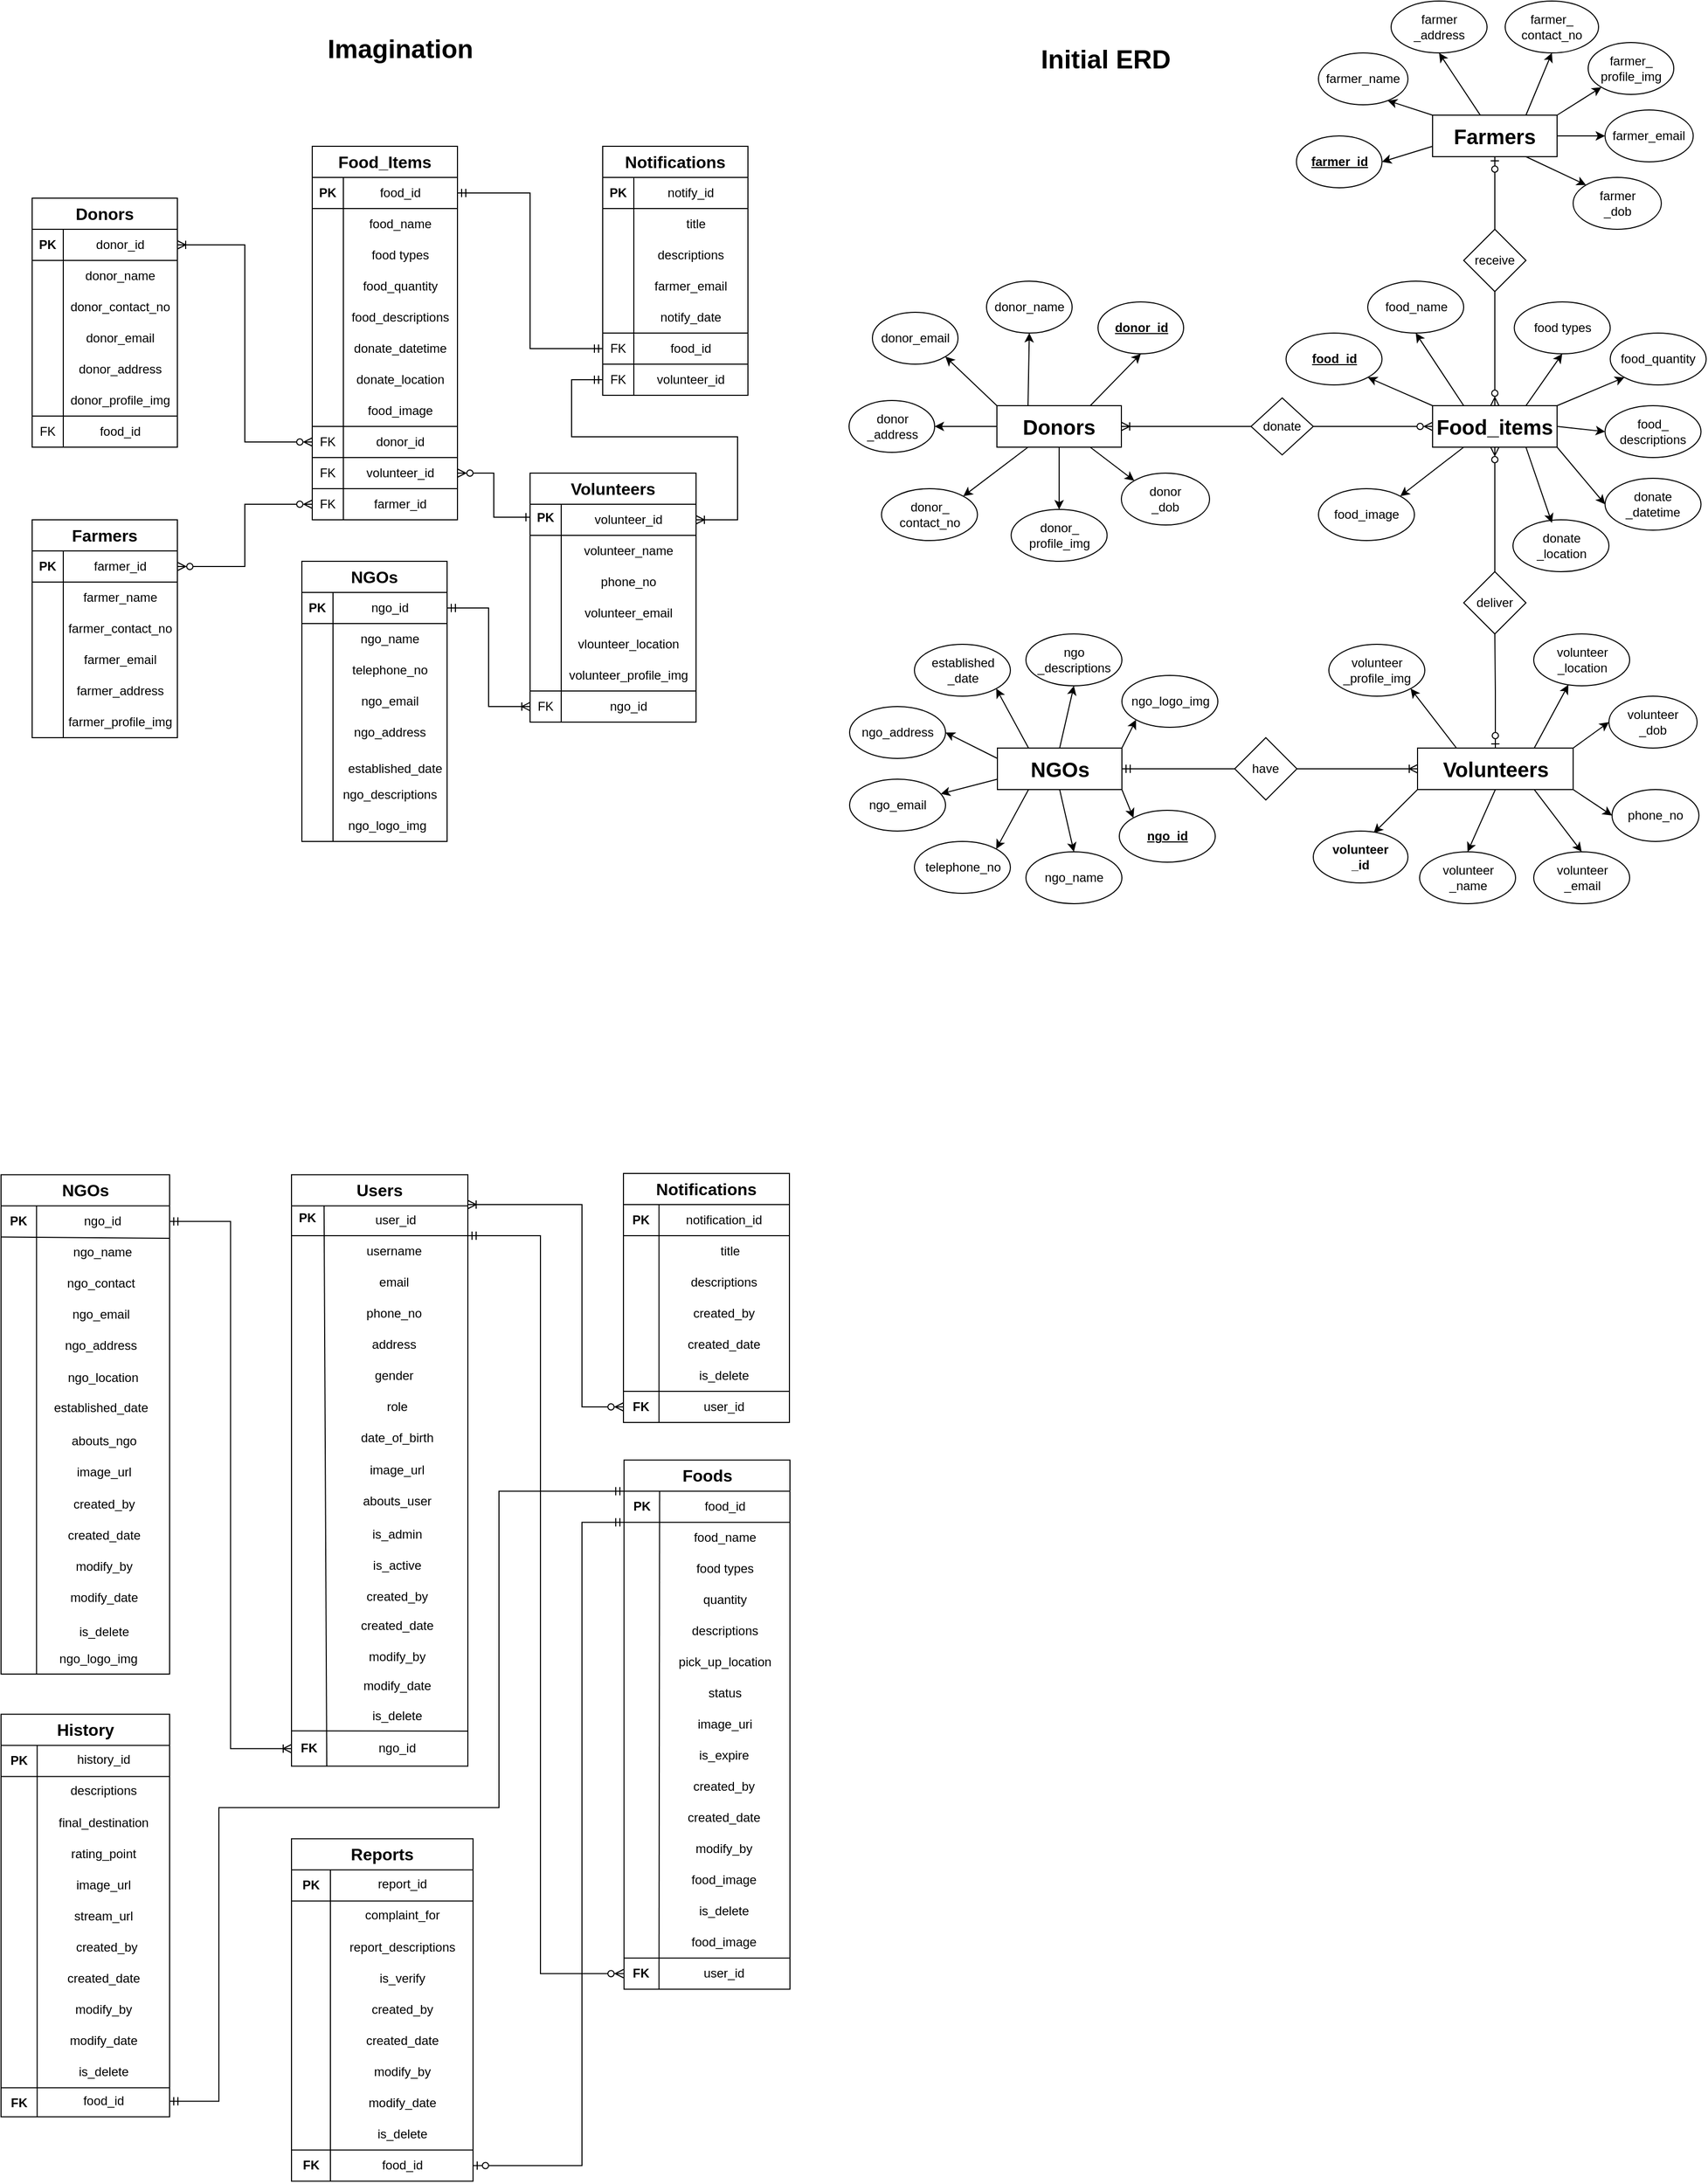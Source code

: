 <mxfile version="22.1.11" type="device">
  <diagram name="Page-1" id="qn7YPqqrGNcqjObkE3kq">
    <mxGraphModel dx="2835" dy="2215" grid="1" gridSize="10" guides="1" tooltips="1" connect="1" arrows="1" fold="1" page="1" pageScale="1" pageWidth="850" pageHeight="1100" math="0" shadow="0">
      <root>
        <mxCell id="0" />
        <mxCell id="1" parent="0" />
        <mxCell id="LAP7pbj2NF0N0nWJ8ouf-742" value="" style="edgeStyle=orthogonalEdgeStyle;rounded=0;orthogonalLoop=1;jettySize=auto;html=1;endArrow=none;endFill=0;startArrow=ERmandOne;startFill=0;" parent="1" source="LAP7pbj2NF0N0nWJ8ouf-751" target="LAP7pbj2NF0N0nWJ8ouf-753" edge="1">
          <mxGeometry relative="1" as="geometry" />
        </mxCell>
        <mxCell id="LAP7pbj2NF0N0nWJ8ouf-743" style="rounded=0;orthogonalLoop=1;jettySize=auto;html=1;exitX=0;exitY=0.25;exitDx=0;exitDy=0;entryX=1;entryY=0.5;entryDx=0;entryDy=0;" parent="1" source="LAP7pbj2NF0N0nWJ8ouf-751" target="LAP7pbj2NF0N0nWJ8ouf-805" edge="1">
          <mxGeometry relative="1" as="geometry" />
        </mxCell>
        <mxCell id="LAP7pbj2NF0N0nWJ8ouf-744" style="rounded=0;orthogonalLoop=1;jettySize=auto;html=1;exitX=0;exitY=0.75;exitDx=0;exitDy=0;" parent="1" source="LAP7pbj2NF0N0nWJ8ouf-751" target="LAP7pbj2NF0N0nWJ8ouf-807" edge="1">
          <mxGeometry relative="1" as="geometry" />
        </mxCell>
        <mxCell id="LAP7pbj2NF0N0nWJ8ouf-745" style="rounded=0;orthogonalLoop=1;jettySize=auto;html=1;exitX=0.25;exitY=0;exitDx=0;exitDy=0;entryX=1;entryY=1;entryDx=0;entryDy=0;" parent="1" source="LAP7pbj2NF0N0nWJ8ouf-751" target="LAP7pbj2NF0N0nWJ8ouf-815" edge="1">
          <mxGeometry relative="1" as="geometry" />
        </mxCell>
        <mxCell id="LAP7pbj2NF0N0nWJ8ouf-746" style="rounded=0;orthogonalLoop=1;jettySize=auto;html=1;exitX=0.5;exitY=0;exitDx=0;exitDy=0;entryX=0.5;entryY=1;entryDx=0;entryDy=0;" parent="1" source="LAP7pbj2NF0N0nWJ8ouf-751" target="LAP7pbj2NF0N0nWJ8ouf-808" edge="1">
          <mxGeometry relative="1" as="geometry" />
        </mxCell>
        <mxCell id="LAP7pbj2NF0N0nWJ8ouf-747" style="rounded=0;orthogonalLoop=1;jettySize=auto;html=1;exitX=1;exitY=0;exitDx=0;exitDy=0;entryX=0;entryY=1;entryDx=0;entryDy=0;" parent="1" source="LAP7pbj2NF0N0nWJ8ouf-751" target="LAP7pbj2NF0N0nWJ8ouf-809" edge="1">
          <mxGeometry relative="1" as="geometry" />
        </mxCell>
        <mxCell id="LAP7pbj2NF0N0nWJ8ouf-748" style="rounded=0;orthogonalLoop=1;jettySize=auto;html=1;exitX=1;exitY=1;exitDx=0;exitDy=0;entryX=0;entryY=0;entryDx=0;entryDy=0;" parent="1" source="LAP7pbj2NF0N0nWJ8ouf-751" target="LAP7pbj2NF0N0nWJ8ouf-816" edge="1">
          <mxGeometry relative="1" as="geometry" />
        </mxCell>
        <mxCell id="LAP7pbj2NF0N0nWJ8ouf-749" style="rounded=0;orthogonalLoop=1;jettySize=auto;html=1;exitX=0.5;exitY=1;exitDx=0;exitDy=0;entryX=0.5;entryY=0;entryDx=0;entryDy=0;" parent="1" source="LAP7pbj2NF0N0nWJ8ouf-751" target="LAP7pbj2NF0N0nWJ8ouf-818" edge="1">
          <mxGeometry relative="1" as="geometry" />
        </mxCell>
        <mxCell id="LAP7pbj2NF0N0nWJ8ouf-750" style="rounded=0;orthogonalLoop=1;jettySize=auto;html=1;exitX=0.25;exitY=1;exitDx=0;exitDy=0;entryX=1;entryY=0;entryDx=0;entryDy=0;" parent="1" source="LAP7pbj2NF0N0nWJ8ouf-751" target="LAP7pbj2NF0N0nWJ8ouf-817" edge="1">
          <mxGeometry relative="1" as="geometry" />
        </mxCell>
        <mxCell id="LAP7pbj2NF0N0nWJ8ouf-751" value="&lt;b style=&quot;border-color: var(--border-color);&quot;&gt;&lt;font style=&quot;border-color: var(--border-color); font-size: 20px;&quot;&gt;NGOs&lt;/font&gt;&lt;/b&gt;" style="rounded=0;whiteSpace=wrap;html=1;" parent="1" vertex="1">
          <mxGeometry x="160.5" y="-350" width="120" height="40" as="geometry" />
        </mxCell>
        <mxCell id="LAP7pbj2NF0N0nWJ8ouf-752" value="" style="edgeStyle=orthogonalEdgeStyle;rounded=0;orthogonalLoop=1;jettySize=auto;html=1;endArrow=ERoneToMany;endFill=0;" parent="1" source="LAP7pbj2NF0N0nWJ8ouf-753" target="LAP7pbj2NF0N0nWJ8ouf-762" edge="1">
          <mxGeometry relative="1" as="geometry" />
        </mxCell>
        <mxCell id="LAP7pbj2NF0N0nWJ8ouf-753" value="have" style="rhombus;whiteSpace=wrap;html=1;rounded=0;" parent="1" vertex="1">
          <mxGeometry x="389.25" y="-360" width="60" height="60" as="geometry" />
        </mxCell>
        <mxCell id="LAP7pbj2NF0N0nWJ8ouf-754" value="" style="edgeStyle=orthogonalEdgeStyle;rounded=0;orthogonalLoop=1;jettySize=auto;html=1;entryX=0.5;entryY=1;entryDx=0;entryDy=0;endArrow=none;endFill=0;startArrow=ERzeroToOne;startFill=0;" parent="1" source="LAP7pbj2NF0N0nWJ8ouf-762" target="LAP7pbj2NF0N0nWJ8ouf-764" edge="1">
          <mxGeometry relative="1" as="geometry">
            <mxPoint x="640.5" y="-440" as="targetPoint" />
          </mxGeometry>
        </mxCell>
        <mxCell id="LAP7pbj2NF0N0nWJ8ouf-755" style="rounded=0;orthogonalLoop=1;jettySize=auto;html=1;exitX=0.5;exitY=1;exitDx=0;exitDy=0;entryX=0.5;entryY=0;entryDx=0;entryDy=0;" parent="1" source="LAP7pbj2NF0N0nWJ8ouf-762" target="LAP7pbj2NF0N0nWJ8ouf-811" edge="1">
          <mxGeometry relative="1" as="geometry" />
        </mxCell>
        <mxCell id="LAP7pbj2NF0N0nWJ8ouf-756" style="rounded=0;orthogonalLoop=1;jettySize=auto;html=1;exitX=0;exitY=1;exitDx=0;exitDy=0;entryX=0.638;entryY=0.04;entryDx=0;entryDy=0;entryPerimeter=0;" parent="1" source="LAP7pbj2NF0N0nWJ8ouf-762" target="LAP7pbj2NF0N0nWJ8ouf-813" edge="1">
          <mxGeometry relative="1" as="geometry" />
        </mxCell>
        <mxCell id="LAP7pbj2NF0N0nWJ8ouf-757" style="rounded=0;orthogonalLoop=1;jettySize=auto;html=1;exitX=0.75;exitY=1;exitDx=0;exitDy=0;entryX=0.5;entryY=0;entryDx=0;entryDy=0;" parent="1" source="LAP7pbj2NF0N0nWJ8ouf-762" target="LAP7pbj2NF0N0nWJ8ouf-819" edge="1">
          <mxGeometry relative="1" as="geometry" />
        </mxCell>
        <mxCell id="LAP7pbj2NF0N0nWJ8ouf-758" style="rounded=0;orthogonalLoop=1;jettySize=auto;html=1;exitX=0.75;exitY=0;exitDx=0;exitDy=0;" parent="1" source="LAP7pbj2NF0N0nWJ8ouf-762" target="LAP7pbj2NF0N0nWJ8ouf-812" edge="1">
          <mxGeometry relative="1" as="geometry" />
        </mxCell>
        <mxCell id="LAP7pbj2NF0N0nWJ8ouf-759" style="rounded=0;orthogonalLoop=1;jettySize=auto;html=1;exitX=1;exitY=0;exitDx=0;exitDy=0;entryX=0;entryY=0.5;entryDx=0;entryDy=0;" parent="1" source="LAP7pbj2NF0N0nWJ8ouf-762" target="LAP7pbj2NF0N0nWJ8ouf-806" edge="1">
          <mxGeometry relative="1" as="geometry" />
        </mxCell>
        <mxCell id="LAP7pbj2NF0N0nWJ8ouf-760" style="rounded=0;orthogonalLoop=1;jettySize=auto;html=1;exitX=0.25;exitY=0;exitDx=0;exitDy=0;entryX=1;entryY=1;entryDx=0;entryDy=0;" parent="1" source="LAP7pbj2NF0N0nWJ8ouf-762" target="LAP7pbj2NF0N0nWJ8ouf-814" edge="1">
          <mxGeometry relative="1" as="geometry" />
        </mxCell>
        <mxCell id="LAP7pbj2NF0N0nWJ8ouf-761" style="rounded=0;orthogonalLoop=1;jettySize=auto;html=1;exitX=1;exitY=1;exitDx=0;exitDy=0;entryX=0;entryY=0.5;entryDx=0;entryDy=0;" parent="1" source="LAP7pbj2NF0N0nWJ8ouf-762" target="LAP7pbj2NF0N0nWJ8ouf-810" edge="1">
          <mxGeometry relative="1" as="geometry" />
        </mxCell>
        <mxCell id="LAP7pbj2NF0N0nWJ8ouf-762" value="&lt;b&gt;&lt;font style=&quot;font-size: 20px;&quot;&gt;Volunteers&lt;/font&gt;&lt;/b&gt;" style="whiteSpace=wrap;html=1;rounded=0;" parent="1" vertex="1">
          <mxGeometry x="565.5" y="-350" width="150" height="40" as="geometry" />
        </mxCell>
        <mxCell id="LAP7pbj2NF0N0nWJ8ouf-763" value="" style="edgeStyle=orthogonalEdgeStyle;rounded=0;orthogonalLoop=1;jettySize=auto;html=1;endArrow=ERzeroToMany;endFill=0;" parent="1" source="LAP7pbj2NF0N0nWJ8ouf-764" target="LAP7pbj2NF0N0nWJ8ouf-774" edge="1">
          <mxGeometry relative="1" as="geometry" />
        </mxCell>
        <mxCell id="LAP7pbj2NF0N0nWJ8ouf-764" value="deliver" style="rhombus;whiteSpace=wrap;html=1;rounded=0;" parent="1" vertex="1">
          <mxGeometry x="610" y="-520" width="60" height="60" as="geometry" />
        </mxCell>
        <mxCell id="LAP7pbj2NF0N0nWJ8ouf-765" value="" style="edgeStyle=orthogonalEdgeStyle;rounded=0;orthogonalLoop=1;jettySize=auto;html=1;endArrow=none;endFill=0;startArrow=ERzeroToMany;startFill=0;" parent="1" source="LAP7pbj2NF0N0nWJ8ouf-774" target="LAP7pbj2NF0N0nWJ8ouf-776" edge="1">
          <mxGeometry relative="1" as="geometry" />
        </mxCell>
        <mxCell id="LAP7pbj2NF0N0nWJ8ouf-766" value="" style="edgeStyle=orthogonalEdgeStyle;rounded=0;orthogonalLoop=1;jettySize=auto;html=1;endArrow=none;endFill=0;startArrow=ERzeroToMany;startFill=0;" parent="1" source="LAP7pbj2NF0N0nWJ8ouf-774" target="LAP7pbj2NF0N0nWJ8ouf-784" edge="1">
          <mxGeometry relative="1" as="geometry" />
        </mxCell>
        <mxCell id="LAP7pbj2NF0N0nWJ8ouf-767" style="rounded=0;orthogonalLoop=1;jettySize=auto;html=1;exitX=0.25;exitY=0;exitDx=0;exitDy=0;entryX=0.5;entryY=1;entryDx=0;entryDy=0;" parent="1" source="LAP7pbj2NF0N0nWJ8ouf-774" target="LAP7pbj2NF0N0nWJ8ouf-820" edge="1">
          <mxGeometry relative="1" as="geometry" />
        </mxCell>
        <mxCell id="LAP7pbj2NF0N0nWJ8ouf-768" style="rounded=0;orthogonalLoop=1;jettySize=auto;html=1;exitX=0.75;exitY=0;exitDx=0;exitDy=0;entryX=0.5;entryY=1;entryDx=0;entryDy=0;" parent="1" source="LAP7pbj2NF0N0nWJ8ouf-774" target="LAP7pbj2NF0N0nWJ8ouf-822" edge="1">
          <mxGeometry relative="1" as="geometry" />
        </mxCell>
        <mxCell id="LAP7pbj2NF0N0nWJ8ouf-769" style="rounded=0;orthogonalLoop=1;jettySize=auto;html=1;exitX=1;exitY=0;exitDx=0;exitDy=0;entryX=0;entryY=1;entryDx=0;entryDy=0;" parent="1" source="LAP7pbj2NF0N0nWJ8ouf-774" target="LAP7pbj2NF0N0nWJ8ouf-821" edge="1">
          <mxGeometry relative="1" as="geometry" />
        </mxCell>
        <mxCell id="LAP7pbj2NF0N0nWJ8ouf-770" style="rounded=0;orthogonalLoop=1;jettySize=auto;html=1;exitX=1;exitY=0.5;exitDx=0;exitDy=0;entryX=0;entryY=0.5;entryDx=0;entryDy=0;" parent="1" source="LAP7pbj2NF0N0nWJ8ouf-774" target="LAP7pbj2NF0N0nWJ8ouf-823" edge="1">
          <mxGeometry relative="1" as="geometry" />
        </mxCell>
        <mxCell id="LAP7pbj2NF0N0nWJ8ouf-771" style="rounded=0;orthogonalLoop=1;jettySize=auto;html=1;exitX=1;exitY=1;exitDx=0;exitDy=0;entryX=0;entryY=0.5;entryDx=0;entryDy=0;" parent="1" source="LAP7pbj2NF0N0nWJ8ouf-774" target="LAP7pbj2NF0N0nWJ8ouf-824" edge="1">
          <mxGeometry relative="1" as="geometry" />
        </mxCell>
        <mxCell id="LAP7pbj2NF0N0nWJ8ouf-772" style="rounded=0;orthogonalLoop=1;jettySize=auto;html=1;exitX=0.25;exitY=1;exitDx=0;exitDy=0;entryX=1;entryY=0;entryDx=0;entryDy=0;" parent="1" source="LAP7pbj2NF0N0nWJ8ouf-774" target="LAP7pbj2NF0N0nWJ8ouf-826" edge="1">
          <mxGeometry relative="1" as="geometry" />
        </mxCell>
        <mxCell id="LAP7pbj2NF0N0nWJ8ouf-773" style="rounded=0;orthogonalLoop=1;jettySize=auto;html=1;exitX=0;exitY=0;exitDx=0;exitDy=0;entryX=1;entryY=1;entryDx=0;entryDy=0;" parent="1" source="LAP7pbj2NF0N0nWJ8ouf-774" target="LAP7pbj2NF0N0nWJ8ouf-828" edge="1">
          <mxGeometry relative="1" as="geometry" />
        </mxCell>
        <mxCell id="LAP7pbj2NF0N0nWJ8ouf-774" value="&lt;b style=&quot;border-color: var(--border-color);&quot;&gt;&lt;font style=&quot;border-color: var(--border-color); font-size: 20px;&quot;&gt;Food_items&lt;/font&gt;&lt;/b&gt;" style="whiteSpace=wrap;html=1;rounded=0;" parent="1" vertex="1">
          <mxGeometry x="580" y="-680" width="120" height="40" as="geometry" />
        </mxCell>
        <mxCell id="LAP7pbj2NF0N0nWJ8ouf-775" value="" style="edgeStyle=orthogonalEdgeStyle;rounded=0;orthogonalLoop=1;jettySize=auto;html=1;endArrow=ERzeroToOne;endFill=0;" parent="1" source="LAP7pbj2NF0N0nWJ8ouf-776" target="LAP7pbj2NF0N0nWJ8ouf-782" edge="1">
          <mxGeometry relative="1" as="geometry" />
        </mxCell>
        <mxCell id="LAP7pbj2NF0N0nWJ8ouf-776" value="receive" style="rhombus;whiteSpace=wrap;html=1;rounded=0;" parent="1" vertex="1">
          <mxGeometry x="610" y="-850" width="60" height="60" as="geometry" />
        </mxCell>
        <mxCell id="LAP7pbj2NF0N0nWJ8ouf-777" style="rounded=0;orthogonalLoop=1;jettySize=auto;html=1;exitX=0.389;exitY=0.027;exitDx=0;exitDy=0;entryX=0.5;entryY=1;entryDx=0;entryDy=0;exitPerimeter=0;" parent="1" source="LAP7pbj2NF0N0nWJ8ouf-782" target="LAP7pbj2NF0N0nWJ8ouf-793" edge="1">
          <mxGeometry relative="1" as="geometry" />
        </mxCell>
        <mxCell id="LAP7pbj2NF0N0nWJ8ouf-778" style="rounded=0;orthogonalLoop=1;jettySize=auto;html=1;exitX=0.75;exitY=0;exitDx=0;exitDy=0;entryX=0.5;entryY=1;entryDx=0;entryDy=0;" parent="1" source="LAP7pbj2NF0N0nWJ8ouf-782" target="LAP7pbj2NF0N0nWJ8ouf-797" edge="1">
          <mxGeometry relative="1" as="geometry" />
        </mxCell>
        <mxCell id="LAP7pbj2NF0N0nWJ8ouf-779" style="rounded=0;orthogonalLoop=1;jettySize=auto;html=1;exitX=1;exitY=0;exitDx=0;exitDy=0;" parent="1" source="LAP7pbj2NF0N0nWJ8ouf-782" target="LAP7pbj2NF0N0nWJ8ouf-792" edge="1">
          <mxGeometry relative="1" as="geometry" />
        </mxCell>
        <mxCell id="LAP7pbj2NF0N0nWJ8ouf-780" style="rounded=0;orthogonalLoop=1;jettySize=auto;html=1;exitX=0;exitY=0.75;exitDx=0;exitDy=0;entryX=1;entryY=0.5;entryDx=0;entryDy=0;" parent="1" source="LAP7pbj2NF0N0nWJ8ouf-782" target="LAP7pbj2NF0N0nWJ8ouf-796" edge="1">
          <mxGeometry relative="1" as="geometry" />
        </mxCell>
        <mxCell id="LAP7pbj2NF0N0nWJ8ouf-781" style="rounded=0;orthogonalLoop=1;jettySize=auto;html=1;exitX=1;exitY=0.5;exitDx=0;exitDy=0;entryX=0;entryY=0.5;entryDx=0;entryDy=0;" parent="1" source="LAP7pbj2NF0N0nWJ8ouf-782" target="LAP7pbj2NF0N0nWJ8ouf-794" edge="1">
          <mxGeometry relative="1" as="geometry">
            <Array as="points">
              <mxPoint x="720" y="-940" />
            </Array>
          </mxGeometry>
        </mxCell>
        <mxCell id="LAP7pbj2NF0N0nWJ8ouf-782" value="&lt;b style=&quot;border-color: var(--border-color);&quot;&gt;&lt;font style=&quot;border-color: var(--border-color); font-size: 20px;&quot;&gt;Farmers&lt;/font&gt;&lt;/b&gt;" style="whiteSpace=wrap;html=1;rounded=0;" parent="1" vertex="1">
          <mxGeometry x="580" y="-960" width="120" height="40" as="geometry" />
        </mxCell>
        <mxCell id="LAP7pbj2NF0N0nWJ8ouf-783" value="" style="edgeStyle=orthogonalEdgeStyle;rounded=0;orthogonalLoop=1;jettySize=auto;html=1;endArrow=ERoneToMany;endFill=0;" parent="1" source="LAP7pbj2NF0N0nWJ8ouf-784" target="LAP7pbj2NF0N0nWJ8ouf-791" edge="1">
          <mxGeometry relative="1" as="geometry" />
        </mxCell>
        <mxCell id="LAP7pbj2NF0N0nWJ8ouf-784" value="donate" style="rhombus;whiteSpace=wrap;html=1;rounded=0;" parent="1" vertex="1">
          <mxGeometry x="405" y="-687.5" width="60" height="55" as="geometry" />
        </mxCell>
        <mxCell id="LAP7pbj2NF0N0nWJ8ouf-785" style="edgeStyle=orthogonalEdgeStyle;rounded=0;orthogonalLoop=1;jettySize=auto;html=1;exitX=0;exitY=0.5;exitDx=0;exitDy=0;entryX=1;entryY=0.5;entryDx=0;entryDy=0;" parent="1" source="LAP7pbj2NF0N0nWJ8ouf-791" target="LAP7pbj2NF0N0nWJ8ouf-803" edge="1">
          <mxGeometry relative="1" as="geometry" />
        </mxCell>
        <mxCell id="LAP7pbj2NF0N0nWJ8ouf-786" style="rounded=0;orthogonalLoop=1;jettySize=auto;html=1;exitX=0.75;exitY=0;exitDx=0;exitDy=0;entryX=0.5;entryY=1;entryDx=0;entryDy=0;" parent="1" source="LAP7pbj2NF0N0nWJ8ouf-791" target="LAP7pbj2NF0N0nWJ8ouf-800" edge="1">
          <mxGeometry relative="1" as="geometry" />
        </mxCell>
        <mxCell id="LAP7pbj2NF0N0nWJ8ouf-787" style="rounded=0;orthogonalLoop=1;jettySize=auto;html=1;exitX=0.25;exitY=0;exitDx=0;exitDy=0;entryX=0.5;entryY=1;entryDx=0;entryDy=0;" parent="1" source="LAP7pbj2NF0N0nWJ8ouf-791" target="LAP7pbj2NF0N0nWJ8ouf-804" edge="1">
          <mxGeometry relative="1" as="geometry" />
        </mxCell>
        <mxCell id="LAP7pbj2NF0N0nWJ8ouf-788" style="rounded=0;orthogonalLoop=1;jettySize=auto;html=1;exitX=0;exitY=0;exitDx=0;exitDy=0;entryX=1;entryY=1;entryDx=0;entryDy=0;" parent="1" source="LAP7pbj2NF0N0nWJ8ouf-791" target="LAP7pbj2NF0N0nWJ8ouf-801" edge="1">
          <mxGeometry relative="1" as="geometry" />
        </mxCell>
        <mxCell id="LAP7pbj2NF0N0nWJ8ouf-789" style="rounded=0;orthogonalLoop=1;jettySize=auto;html=1;exitX=0.5;exitY=1;exitDx=0;exitDy=0;entryX=0.5;entryY=0;entryDx=0;entryDy=0;" parent="1" source="LAP7pbj2NF0N0nWJ8ouf-791" target="LAP7pbj2NF0N0nWJ8ouf-802" edge="1">
          <mxGeometry relative="1" as="geometry" />
        </mxCell>
        <mxCell id="LAP7pbj2NF0N0nWJ8ouf-790" style="rounded=0;orthogonalLoop=1;jettySize=auto;html=1;exitX=0.25;exitY=1;exitDx=0;exitDy=0;entryX=1;entryY=0;entryDx=0;entryDy=0;" parent="1" source="LAP7pbj2NF0N0nWJ8ouf-791" target="LAP7pbj2NF0N0nWJ8ouf-799" edge="1">
          <mxGeometry relative="1" as="geometry" />
        </mxCell>
        <mxCell id="LAP7pbj2NF0N0nWJ8ouf-791" value="&lt;b style=&quot;border-color: var(--border-color);&quot;&gt;&lt;font style=&quot;border-color: var(--border-color); font-size: 20px;&quot;&gt;Donors&lt;/font&gt;&lt;/b&gt;" style="whiteSpace=wrap;html=1;rounded=0;" parent="1" vertex="1">
          <mxGeometry x="160" y="-680" width="120" height="40" as="geometry" />
        </mxCell>
        <mxCell id="LAP7pbj2NF0N0nWJ8ouf-792" value="farmer_&lt;br&gt;profile_img" style="ellipse;whiteSpace=wrap;html=1;" parent="1" vertex="1">
          <mxGeometry x="730" y="-1030" width="82.5" height="50" as="geometry" />
        </mxCell>
        <mxCell id="LAP7pbj2NF0N0nWJ8ouf-793" value="farmer&lt;br&gt;_address" style="ellipse;whiteSpace=wrap;html=1;" parent="1" vertex="1">
          <mxGeometry x="540" y="-1070" width="92.5" height="50" as="geometry" />
        </mxCell>
        <mxCell id="LAP7pbj2NF0N0nWJ8ouf-794" value="farmer_email" style="ellipse;whiteSpace=wrap;html=1;" parent="1" vertex="1">
          <mxGeometry x="746.25" y="-965" width="85" height="50" as="geometry" />
        </mxCell>
        <mxCell id="LAP7pbj2NF0N0nWJ8ouf-795" value="farmer_name" style="ellipse;whiteSpace=wrap;html=1;" parent="1" vertex="1">
          <mxGeometry x="470" y="-1020" width="86.25" height="50" as="geometry" />
        </mxCell>
        <mxCell id="LAP7pbj2NF0N0nWJ8ouf-796" value="&lt;u&gt;&lt;b&gt;farmer_id&lt;/b&gt;&lt;/u&gt;" style="ellipse;whiteSpace=wrap;html=1;" parent="1" vertex="1">
          <mxGeometry x="448.75" y="-940" width="82.5" height="50" as="geometry" />
        </mxCell>
        <mxCell id="LAP7pbj2NF0N0nWJ8ouf-797" value="farmer_&lt;br&gt;contact_no" style="ellipse;whiteSpace=wrap;html=1;" parent="1" vertex="1">
          <mxGeometry x="650" y="-1070" width="90" height="50" as="geometry" />
        </mxCell>
        <mxCell id="LAP7pbj2NF0N0nWJ8ouf-798" style="rounded=0;orthogonalLoop=1;jettySize=auto;html=1;exitX=0;exitY=0;exitDx=0;exitDy=0;entryX=0.774;entryY=0.92;entryDx=0;entryDy=0;entryPerimeter=0;" parent="1" source="LAP7pbj2NF0N0nWJ8ouf-782" target="LAP7pbj2NF0N0nWJ8ouf-795" edge="1">
          <mxGeometry relative="1" as="geometry" />
        </mxCell>
        <mxCell id="LAP7pbj2NF0N0nWJ8ouf-799" value="donor_&lt;br&gt;contact_no" style="ellipse;whiteSpace=wrap;html=1;" parent="1" vertex="1">
          <mxGeometry x="48.75" y="-600" width="92.5" height="50" as="geometry" />
        </mxCell>
        <mxCell id="LAP7pbj2NF0N0nWJ8ouf-800" value="&lt;b&gt;&lt;u&gt;donor_id&lt;/u&gt;&lt;/b&gt;" style="ellipse;whiteSpace=wrap;html=1;" parent="1" vertex="1">
          <mxGeometry x="257.5" y="-780" width="82.5" height="50" as="geometry" />
        </mxCell>
        <mxCell id="LAP7pbj2NF0N0nWJ8ouf-801" value="donor_email" style="ellipse;whiteSpace=wrap;html=1;" parent="1" vertex="1">
          <mxGeometry x="40" y="-770" width="82.5" height="50" as="geometry" />
        </mxCell>
        <mxCell id="LAP7pbj2NF0N0nWJ8ouf-802" value="donor_&lt;br&gt;profile_img" style="ellipse;whiteSpace=wrap;html=1;" parent="1" vertex="1">
          <mxGeometry x="173.75" y="-580" width="92.5" height="50" as="geometry" />
        </mxCell>
        <mxCell id="LAP7pbj2NF0N0nWJ8ouf-803" value="donor&lt;br&gt;_address" style="ellipse;whiteSpace=wrap;html=1;" parent="1" vertex="1">
          <mxGeometry x="17.5" y="-685" width="82.5" height="50" as="geometry" />
        </mxCell>
        <mxCell id="LAP7pbj2NF0N0nWJ8ouf-804" value="donor_name" style="ellipse;whiteSpace=wrap;html=1;" parent="1" vertex="1">
          <mxGeometry x="150" y="-800" width="82.5" height="50" as="geometry" />
        </mxCell>
        <mxCell id="LAP7pbj2NF0N0nWJ8ouf-805" value="ngo_address" style="ellipse;whiteSpace=wrap;html=1;" parent="1" vertex="1">
          <mxGeometry x="18" y="-390" width="92.5" height="50" as="geometry" />
        </mxCell>
        <mxCell id="LAP7pbj2NF0N0nWJ8ouf-806" value="volunteer&lt;br&gt;_dob" style="ellipse;whiteSpace=wrap;html=1;" parent="1" vertex="1">
          <mxGeometry x="750" y="-400" width="85" height="50" as="geometry" />
        </mxCell>
        <mxCell id="LAP7pbj2NF0N0nWJ8ouf-807" value="ngo_email" style="ellipse;whiteSpace=wrap;html=1;" parent="1" vertex="1">
          <mxGeometry x="18" y="-320" width="92.5" height="50" as="geometry" />
        </mxCell>
        <mxCell id="LAP7pbj2NF0N0nWJ8ouf-808" value="ngo&lt;br&gt;_descriptions" style="ellipse;whiteSpace=wrap;html=1;" parent="1" vertex="1">
          <mxGeometry x="188" y="-460" width="92.5" height="50" as="geometry" />
        </mxCell>
        <mxCell id="LAP7pbj2NF0N0nWJ8ouf-809" value="ngo_logo_img" style="ellipse;whiteSpace=wrap;html=1;" parent="1" vertex="1">
          <mxGeometry x="280.5" y="-420" width="92.5" height="50" as="geometry" />
        </mxCell>
        <mxCell id="LAP7pbj2NF0N0nWJ8ouf-810" value="phone_no" style="ellipse;whiteSpace=wrap;html=1;" parent="1" vertex="1">
          <mxGeometry x="753" y="-310" width="83.75" height="50" as="geometry" />
        </mxCell>
        <mxCell id="LAP7pbj2NF0N0nWJ8ouf-811" value="volunteer&lt;br&gt;_name" style="ellipse;whiteSpace=wrap;html=1;" parent="1" vertex="1">
          <mxGeometry x="567.5" y="-250" width="92.5" height="50" as="geometry" />
        </mxCell>
        <mxCell id="LAP7pbj2NF0N0nWJ8ouf-812" value="volunteer&lt;br&gt;_location" style="ellipse;whiteSpace=wrap;html=1;" parent="1" vertex="1">
          <mxGeometry x="677.5" y="-460" width="92.5" height="50" as="geometry" />
        </mxCell>
        <mxCell id="LAP7pbj2NF0N0nWJ8ouf-813" value="&lt;b&gt;volunteer&lt;br&gt;_id&lt;/b&gt;" style="ellipse;whiteSpace=wrap;html=1;" parent="1" vertex="1">
          <mxGeometry x="465" y="-270" width="91.25" height="50" as="geometry" />
        </mxCell>
        <mxCell id="LAP7pbj2NF0N0nWJ8ouf-814" value="volunteer&lt;br&gt;_profile_img" style="ellipse;whiteSpace=wrap;html=1;" parent="1" vertex="1">
          <mxGeometry x="480" y="-450" width="92.5" height="50" as="geometry" />
        </mxCell>
        <mxCell id="LAP7pbj2NF0N0nWJ8ouf-815" value="established&lt;br&gt;_date" style="ellipse;whiteSpace=wrap;html=1;" parent="1" vertex="1">
          <mxGeometry x="80.5" y="-450" width="92.5" height="50" as="geometry" />
        </mxCell>
        <mxCell id="LAP7pbj2NF0N0nWJ8ouf-816" value="&lt;b&gt;&lt;u&gt;ngo_id&lt;/u&gt;&lt;/b&gt;" style="ellipse;whiteSpace=wrap;html=1;" parent="1" vertex="1">
          <mxGeometry x="278" y="-290" width="92.5" height="50" as="geometry" />
        </mxCell>
        <mxCell id="LAP7pbj2NF0N0nWJ8ouf-817" value="telephone_no" style="ellipse;whiteSpace=wrap;html=1;" parent="1" vertex="1">
          <mxGeometry x="80.5" y="-260" width="92.5" height="50" as="geometry" />
        </mxCell>
        <mxCell id="LAP7pbj2NF0N0nWJ8ouf-818" value="ngo_name" style="ellipse;whiteSpace=wrap;html=1;" parent="1" vertex="1">
          <mxGeometry x="188" y="-250" width="92.5" height="50" as="geometry" />
        </mxCell>
        <mxCell id="LAP7pbj2NF0N0nWJ8ouf-819" value="volunteer&lt;br style=&quot;border-color: var(--border-color);&quot;&gt;_email" style="ellipse;whiteSpace=wrap;html=1;" parent="1" vertex="1">
          <mxGeometry x="677.5" y="-250" width="92.5" height="50" as="geometry" />
        </mxCell>
        <mxCell id="LAP7pbj2NF0N0nWJ8ouf-820" value="food_name" style="ellipse;whiteSpace=wrap;html=1;" parent="1" vertex="1">
          <mxGeometry x="517.5" y="-800" width="92.5" height="50" as="geometry" />
        </mxCell>
        <mxCell id="LAP7pbj2NF0N0nWJ8ouf-821" value="food_quantity" style="ellipse;whiteSpace=wrap;html=1;" parent="1" vertex="1">
          <mxGeometry x="751.25" y="-750" width="92.5" height="50" as="geometry" />
        </mxCell>
        <mxCell id="LAP7pbj2NF0N0nWJ8ouf-822" value="food types" style="ellipse;whiteSpace=wrap;html=1;" parent="1" vertex="1">
          <mxGeometry x="658.75" y="-780" width="92.5" height="50" as="geometry" />
        </mxCell>
        <mxCell id="LAP7pbj2NF0N0nWJ8ouf-823" value="food_&lt;br style=&quot;border-color: var(--border-color);&quot;&gt;descriptions" style="ellipse;whiteSpace=wrap;html=1;" parent="1" vertex="1">
          <mxGeometry x="746.25" y="-680" width="92.5" height="50" as="geometry" />
        </mxCell>
        <mxCell id="LAP7pbj2NF0N0nWJ8ouf-824" value="donate&lt;br style=&quot;border-color: var(--border-color);&quot;&gt;_datetime" style="ellipse;whiteSpace=wrap;html=1;" parent="1" vertex="1">
          <mxGeometry x="746.25" y="-610" width="92.5" height="50" as="geometry" />
        </mxCell>
        <mxCell id="LAP7pbj2NF0N0nWJ8ouf-825" value="donate&lt;br style=&quot;border-color: var(--border-color);&quot;&gt;_location" style="ellipse;whiteSpace=wrap;html=1;" parent="1" vertex="1">
          <mxGeometry x="657.5" y="-570" width="92.5" height="50" as="geometry" />
        </mxCell>
        <mxCell id="LAP7pbj2NF0N0nWJ8ouf-826" value="food_image" style="ellipse;whiteSpace=wrap;html=1;" parent="1" vertex="1">
          <mxGeometry x="470" y="-600" width="92.5" height="50" as="geometry" />
        </mxCell>
        <mxCell id="LAP7pbj2NF0N0nWJ8ouf-827" style="rounded=0;orthogonalLoop=1;jettySize=auto;html=1;exitX=0.75;exitY=1;exitDx=0;exitDy=0;entryX=0.406;entryY=0.059;entryDx=0;entryDy=0;entryPerimeter=0;" parent="1" source="LAP7pbj2NF0N0nWJ8ouf-774" target="LAP7pbj2NF0N0nWJ8ouf-825" edge="1">
          <mxGeometry relative="1" as="geometry" />
        </mxCell>
        <mxCell id="LAP7pbj2NF0N0nWJ8ouf-828" value="&lt;b&gt;&lt;u&gt;food_id&lt;/u&gt;&lt;/b&gt;" style="ellipse;whiteSpace=wrap;html=1;" parent="1" vertex="1">
          <mxGeometry x="438.75" y="-750" width="92.5" height="50" as="geometry" />
        </mxCell>
        <mxCell id="LAP7pbj2NF0N0nWJ8ouf-829" value="" style="endArrow=none;html=1;rounded=0;strokeWidth=1;endSize=6;jumpSize=6;exitX=0;exitY=1;exitDx=0;exitDy=0;" parent="1" source="LAP7pbj2NF0N0nWJ8ouf-840" edge="1">
          <mxGeometry width="50" height="50" relative="1" as="geometry">
            <mxPoint x="-740" y="-670" as="sourcePoint" />
            <mxPoint x="-740" y="-850" as="targetPoint" />
          </mxGeometry>
        </mxCell>
        <mxCell id="LAP7pbj2NF0N0nWJ8ouf-830" value="&lt;b&gt;&lt;font style=&quot;font-size: 16px;&quot;&gt;Donors&lt;/font&gt;&lt;/b&gt;" style="swimlane;fontStyle=0;childLayout=stackLayout;horizontal=1;startSize=30;horizontalStack=0;resizeParent=1;resizeParentMax=0;resizeLast=0;collapsible=1;marginBottom=0;whiteSpace=wrap;html=1;" parent="1" vertex="1">
          <mxGeometry x="-770" y="-880" width="140" height="240" as="geometry" />
        </mxCell>
        <mxCell id="LAP7pbj2NF0N0nWJ8ouf-831" value="" style="endArrow=none;html=1;rounded=0;" parent="1" edge="1">
          <mxGeometry width="50" height="50" relative="1" as="geometry">
            <mxPoint x="-770" y="-820" as="sourcePoint" />
            <mxPoint x="-630" y="-820" as="targetPoint" />
          </mxGeometry>
        </mxCell>
        <mxCell id="LAP7pbj2NF0N0nWJ8ouf-832" value="&lt;b&gt;PK&lt;/b&gt;" style="text;html=1;strokeColor=none;fillColor=none;align=center;verticalAlign=middle;whiteSpace=wrap;rounded=0;" parent="1" vertex="1">
          <mxGeometry x="-770" y="-850" width="30" height="30" as="geometry" />
        </mxCell>
        <mxCell id="LAP7pbj2NF0N0nWJ8ouf-833" value="donor_name" style="text;html=1;strokeColor=none;fillColor=none;align=center;verticalAlign=middle;whiteSpace=wrap;rounded=0;" parent="1" vertex="1">
          <mxGeometry x="-740" y="-820" width="110" height="30" as="geometry" />
        </mxCell>
        <mxCell id="LAP7pbj2NF0N0nWJ8ouf-834" value="donor_profile_img" style="text;html=1;strokeColor=none;fillColor=none;align=center;verticalAlign=middle;whiteSpace=wrap;rounded=0;" parent="1" vertex="1">
          <mxGeometry x="-740" y="-700" width="110" height="30" as="geometry" />
        </mxCell>
        <mxCell id="LAP7pbj2NF0N0nWJ8ouf-835" value="donor_address" style="text;html=1;strokeColor=none;fillColor=none;align=center;verticalAlign=middle;whiteSpace=wrap;rounded=0;" parent="1" vertex="1">
          <mxGeometry x="-740" y="-730" width="110" height="30" as="geometry" />
        </mxCell>
        <mxCell id="LAP7pbj2NF0N0nWJ8ouf-836" style="edgeStyle=orthogonalEdgeStyle;rounded=0;orthogonalLoop=1;jettySize=auto;html=1;exitX=1;exitY=0.5;exitDx=0;exitDy=0;entryX=0;entryY=0.5;entryDx=0;entryDy=0;endArrow=ERzeroToMany;endFill=0;startArrow=ERoneToMany;startFill=0;" parent="1" source="LAP7pbj2NF0N0nWJ8ouf-837" target="LAP7pbj2NF0N0nWJ8ouf-855" edge="1">
          <mxGeometry relative="1" as="geometry" />
        </mxCell>
        <mxCell id="LAP7pbj2NF0N0nWJ8ouf-837" value="donor_id" style="text;html=1;strokeColor=none;fillColor=none;align=center;verticalAlign=middle;whiteSpace=wrap;rounded=0;" parent="1" vertex="1">
          <mxGeometry x="-740" y="-850" width="110" height="30" as="geometry" />
        </mxCell>
        <mxCell id="LAP7pbj2NF0N0nWJ8ouf-838" value="donor_contact_no" style="text;html=1;strokeColor=none;fillColor=none;align=center;verticalAlign=middle;whiteSpace=wrap;rounded=0;" parent="1" vertex="1">
          <mxGeometry x="-740" y="-790" width="110" height="30" as="geometry" />
        </mxCell>
        <mxCell id="LAP7pbj2NF0N0nWJ8ouf-839" value="donor_email" style="text;html=1;strokeColor=none;fillColor=none;align=center;verticalAlign=middle;whiteSpace=wrap;rounded=0;" parent="1" vertex="1">
          <mxGeometry x="-740" y="-760" width="110" height="30" as="geometry" />
        </mxCell>
        <mxCell id="LAP7pbj2NF0N0nWJ8ouf-840" value="food_id" style="text;html=1;strokeColor=none;fillColor=none;align=center;verticalAlign=middle;whiteSpace=wrap;rounded=0;" parent="1" vertex="1">
          <mxGeometry x="-740" y="-670" width="110" height="30" as="geometry" />
        </mxCell>
        <mxCell id="LAP7pbj2NF0N0nWJ8ouf-841" value="" style="endArrow=none;html=1;rounded=0;entryX=1;entryY=0;entryDx=0;entryDy=0;" parent="1" target="LAP7pbj2NF0N0nWJ8ouf-840" edge="1">
          <mxGeometry width="50" height="50" relative="1" as="geometry">
            <mxPoint x="-770" y="-670" as="sourcePoint" />
            <mxPoint x="-690" y="-700" as="targetPoint" />
          </mxGeometry>
        </mxCell>
        <mxCell id="LAP7pbj2NF0N0nWJ8ouf-842" value="FK" style="text;html=1;strokeColor=none;fillColor=none;align=center;verticalAlign=middle;whiteSpace=wrap;rounded=0;" parent="1" vertex="1">
          <mxGeometry x="-770" y="-670" width="30" height="30" as="geometry" />
        </mxCell>
        <mxCell id="LAP7pbj2NF0N0nWJ8ouf-843" value="" style="endArrow=none;html=1;rounded=0;strokeWidth=1;endSize=6;jumpSize=6;exitX=1;exitY=1;exitDx=0;exitDy=0;" parent="1" source="LAP7pbj2NF0N0nWJ8ouf-863" edge="1">
          <mxGeometry width="50" height="50" relative="1" as="geometry">
            <mxPoint x="-470" y="-509.477" as="sourcePoint" />
            <mxPoint x="-470" y="-900" as="targetPoint" />
          </mxGeometry>
        </mxCell>
        <mxCell id="LAP7pbj2NF0N0nWJ8ouf-844" value="&lt;b&gt;&lt;font style=&quot;font-size: 16px;&quot;&gt;Food_Items&lt;/font&gt;&lt;/b&gt;" style="swimlane;fontStyle=0;childLayout=stackLayout;horizontal=1;startSize=30;horizontalStack=0;resizeParent=1;resizeParentMax=0;resizeLast=0;collapsible=1;marginBottom=0;whiteSpace=wrap;html=1;" parent="1" vertex="1">
          <mxGeometry x="-500" y="-930" width="140" height="360" as="geometry" />
        </mxCell>
        <mxCell id="LAP7pbj2NF0N0nWJ8ouf-845" value="" style="endArrow=none;html=1;rounded=0;" parent="1" edge="1">
          <mxGeometry width="50" height="50" relative="1" as="geometry">
            <mxPoint x="-500" y="-870" as="sourcePoint" />
            <mxPoint x="-360" y="-870" as="targetPoint" />
          </mxGeometry>
        </mxCell>
        <mxCell id="LAP7pbj2NF0N0nWJ8ouf-846" value="&lt;b&gt;PK&lt;/b&gt;" style="text;html=1;strokeColor=none;fillColor=none;align=center;verticalAlign=middle;whiteSpace=wrap;rounded=0;" parent="1" vertex="1">
          <mxGeometry x="-500" y="-900" width="30" height="30" as="geometry" />
        </mxCell>
        <mxCell id="LAP7pbj2NF0N0nWJ8ouf-847" value="food_name" style="text;html=1;strokeColor=none;fillColor=none;align=center;verticalAlign=middle;whiteSpace=wrap;rounded=0;" parent="1" vertex="1">
          <mxGeometry x="-470" y="-870" width="110" height="30" as="geometry" />
        </mxCell>
        <mxCell id="LAP7pbj2NF0N0nWJ8ouf-848" value="food_descriptions" style="text;html=1;strokeColor=none;fillColor=none;align=center;verticalAlign=middle;whiteSpace=wrap;rounded=0;" parent="1" vertex="1">
          <mxGeometry x="-470" y="-780" width="110" height="30" as="geometry" />
        </mxCell>
        <mxCell id="LAP7pbj2NF0N0nWJ8ouf-849" style="edgeStyle=orthogonalEdgeStyle;rounded=0;orthogonalLoop=1;jettySize=auto;html=1;exitX=1;exitY=0.5;exitDx=0;exitDy=0;entryX=0;entryY=0.5;entryDx=0;entryDy=0;endArrow=ERmandOne;endFill=0;startArrow=ERmandOne;startFill=0;" parent="1" source="LAP7pbj2NF0N0nWJ8ouf-850" target="LAP7pbj2NF0N0nWJ8ouf-902" edge="1">
          <mxGeometry relative="1" as="geometry" />
        </mxCell>
        <mxCell id="LAP7pbj2NF0N0nWJ8ouf-850" value="food_id" style="text;html=1;strokeColor=none;fillColor=none;align=center;verticalAlign=middle;whiteSpace=wrap;rounded=0;" parent="1" vertex="1">
          <mxGeometry x="-470" y="-900" width="110" height="30" as="geometry" />
        </mxCell>
        <mxCell id="LAP7pbj2NF0N0nWJ8ouf-851" value="food types" style="text;html=1;strokeColor=none;fillColor=none;align=center;verticalAlign=middle;whiteSpace=wrap;rounded=0;" parent="1" vertex="1">
          <mxGeometry x="-470" y="-840" width="110" height="30" as="geometry" />
        </mxCell>
        <mxCell id="LAP7pbj2NF0N0nWJ8ouf-852" value="food_quantity" style="text;html=1;strokeColor=none;fillColor=none;align=center;verticalAlign=middle;whiteSpace=wrap;rounded=0;" parent="1" vertex="1">
          <mxGeometry x="-470" y="-810" width="110" height="30" as="geometry" />
        </mxCell>
        <mxCell id="LAP7pbj2NF0N0nWJ8ouf-853" value="food_image" style="text;html=1;strokeColor=none;fillColor=none;align=center;verticalAlign=middle;whiteSpace=wrap;rounded=0;" parent="1" vertex="1">
          <mxGeometry x="-470" y="-690" width="110" height="30" as="geometry" />
        </mxCell>
        <mxCell id="LAP7pbj2NF0N0nWJ8ouf-854" value="" style="endArrow=none;html=1;rounded=0;" parent="1" edge="1">
          <mxGeometry width="50" height="50" relative="1" as="geometry">
            <mxPoint x="-500" y="-630" as="sourcePoint" />
            <mxPoint x="-360" y="-630" as="targetPoint" />
          </mxGeometry>
        </mxCell>
        <mxCell id="LAP7pbj2NF0N0nWJ8ouf-855" value="FK" style="text;html=1;strokeColor=none;fillColor=none;align=center;verticalAlign=middle;whiteSpace=wrap;rounded=0;" parent="1" vertex="1">
          <mxGeometry x="-500" y="-660" width="30" height="30" as="geometry" />
        </mxCell>
        <mxCell id="LAP7pbj2NF0N0nWJ8ouf-856" value="donate_datetime" style="text;html=1;strokeColor=none;fillColor=none;align=center;verticalAlign=middle;whiteSpace=wrap;rounded=0;" parent="1" vertex="1">
          <mxGeometry x="-470" y="-750" width="110" height="30" as="geometry" />
        </mxCell>
        <mxCell id="LAP7pbj2NF0N0nWJ8ouf-857" value="donate_location" style="text;html=1;strokeColor=none;fillColor=none;align=center;verticalAlign=middle;whiteSpace=wrap;rounded=0;" parent="1" vertex="1">
          <mxGeometry x="-470" y="-720" width="110" height="30" as="geometry" />
        </mxCell>
        <mxCell id="LAP7pbj2NF0N0nWJ8ouf-858" value="" style="endArrow=none;html=1;rounded=0;exitX=0;exitY=1;exitDx=0;exitDy=0;entryX=1;entryY=1;entryDx=0;entryDy=0;" parent="1" source="LAP7pbj2NF0N0nWJ8ouf-862" target="LAP7pbj2NF0N0nWJ8ouf-861" edge="1">
          <mxGeometry width="50" height="50" relative="1" as="geometry">
            <mxPoint x="-410" y="-600.65" as="sourcePoint" />
            <mxPoint x="-270" y="-600.65" as="targetPoint" />
          </mxGeometry>
        </mxCell>
        <mxCell id="LAP7pbj2NF0N0nWJ8ouf-859" value="donor_id" style="text;html=1;strokeColor=none;fillColor=none;align=center;verticalAlign=middle;whiteSpace=wrap;rounded=0;" parent="1" vertex="1">
          <mxGeometry x="-470" y="-660" width="110" height="30" as="geometry" />
        </mxCell>
        <mxCell id="LAP7pbj2NF0N0nWJ8ouf-860" value="farmer_id" style="text;html=1;strokeColor=none;fillColor=none;align=center;verticalAlign=middle;whiteSpace=wrap;rounded=0;" parent="1" vertex="1">
          <mxGeometry x="-470" y="-600" width="110" height="30" as="geometry" />
        </mxCell>
        <mxCell id="LAP7pbj2NF0N0nWJ8ouf-861" value="volunteer_id" style="text;html=1;strokeColor=none;fillColor=none;align=center;verticalAlign=middle;whiteSpace=wrap;rounded=0;" parent="1" vertex="1">
          <mxGeometry x="-470" y="-630" width="110" height="30" as="geometry" />
        </mxCell>
        <mxCell id="LAP7pbj2NF0N0nWJ8ouf-862" value="FK" style="text;html=1;strokeColor=none;fillColor=none;align=center;verticalAlign=middle;whiteSpace=wrap;rounded=0;" parent="1" vertex="1">
          <mxGeometry x="-500" y="-630" width="30" height="30" as="geometry" />
        </mxCell>
        <mxCell id="LAP7pbj2NF0N0nWJ8ouf-863" value="FK" style="text;html=1;strokeColor=none;fillColor=none;align=center;verticalAlign=middle;whiteSpace=wrap;rounded=0;" parent="1" vertex="1">
          <mxGeometry x="-500" y="-600" width="30" height="30" as="geometry" />
        </mxCell>
        <mxCell id="LAP7pbj2NF0N0nWJ8ouf-864" value="" style="endArrow=none;html=1;rounded=0;exitX=0;exitY=0;exitDx=0;exitDy=0;entryX=1;entryY=1;entryDx=0;entryDy=0;" parent="1" source="LAP7pbj2NF0N0nWJ8ouf-855" edge="1">
          <mxGeometry width="50" height="50" relative="1" as="geometry">
            <mxPoint x="-500" y="-650" as="sourcePoint" />
            <mxPoint x="-360" y="-660" as="targetPoint" />
          </mxGeometry>
        </mxCell>
        <mxCell id="LAP7pbj2NF0N0nWJ8ouf-865" value="" style="endArrow=none;html=1;rounded=0;strokeWidth=1;endSize=6;jumpSize=6;exitX=0;exitY=1;exitDx=0;exitDy=0;" parent="1" source="LAP7pbj2NF0N0nWJ8ouf-870" edge="1">
          <mxGeometry width="50" height="50" relative="1" as="geometry">
            <mxPoint x="-740" y="-330" as="sourcePoint" />
            <mxPoint x="-740" y="-540" as="targetPoint" />
          </mxGeometry>
        </mxCell>
        <mxCell id="LAP7pbj2NF0N0nWJ8ouf-866" value="&lt;b&gt;&lt;font style=&quot;font-size: 16px;&quot;&gt;Farmers&lt;/font&gt;&lt;/b&gt;" style="swimlane;fontStyle=0;childLayout=stackLayout;horizontal=1;startSize=30;horizontalStack=0;resizeParent=1;resizeParentMax=0;resizeLast=0;collapsible=1;marginBottom=0;whiteSpace=wrap;html=1;" parent="1" vertex="1">
          <mxGeometry x="-770" y="-570" width="140" height="210" as="geometry" />
        </mxCell>
        <mxCell id="LAP7pbj2NF0N0nWJ8ouf-867" value="" style="endArrow=none;html=1;rounded=0;" parent="1" edge="1">
          <mxGeometry width="50" height="50" relative="1" as="geometry">
            <mxPoint x="-770" y="-510" as="sourcePoint" />
            <mxPoint x="-630" y="-510" as="targetPoint" />
          </mxGeometry>
        </mxCell>
        <mxCell id="LAP7pbj2NF0N0nWJ8ouf-868" value="&lt;b&gt;PK&lt;/b&gt;" style="text;html=1;strokeColor=none;fillColor=none;align=center;verticalAlign=middle;whiteSpace=wrap;rounded=0;" parent="1" vertex="1">
          <mxGeometry x="-770" y="-540" width="30" height="30" as="geometry" />
        </mxCell>
        <mxCell id="LAP7pbj2NF0N0nWJ8ouf-869" value="farmer_name" style="text;html=1;strokeColor=none;fillColor=none;align=center;verticalAlign=middle;whiteSpace=wrap;rounded=0;" parent="1" vertex="1">
          <mxGeometry x="-740" y="-510" width="110" height="30" as="geometry" />
        </mxCell>
        <mxCell id="LAP7pbj2NF0N0nWJ8ouf-870" value="farmer_profile_img" style="text;html=1;strokeColor=none;fillColor=none;align=center;verticalAlign=middle;whiteSpace=wrap;rounded=0;" parent="1" vertex="1">
          <mxGeometry x="-740" y="-390" width="110" height="30" as="geometry" />
        </mxCell>
        <mxCell id="LAP7pbj2NF0N0nWJ8ouf-871" value="farmer_address" style="text;html=1;strokeColor=none;fillColor=none;align=center;verticalAlign=middle;whiteSpace=wrap;rounded=0;" parent="1" vertex="1">
          <mxGeometry x="-740" y="-420" width="110" height="30" as="geometry" />
        </mxCell>
        <mxCell id="LAP7pbj2NF0N0nWJ8ouf-872" style="edgeStyle=orthogonalEdgeStyle;rounded=0;orthogonalLoop=1;jettySize=auto;html=1;exitX=1;exitY=0.5;exitDx=0;exitDy=0;entryX=0;entryY=0.5;entryDx=0;entryDy=0;endArrow=ERzeroToMany;endFill=0;startArrow=ERzeroToMany;startFill=0;" parent="1" source="LAP7pbj2NF0N0nWJ8ouf-873" target="LAP7pbj2NF0N0nWJ8ouf-863" edge="1">
          <mxGeometry relative="1" as="geometry" />
        </mxCell>
        <mxCell id="LAP7pbj2NF0N0nWJ8ouf-873" value="farmer_id" style="text;html=1;strokeColor=none;fillColor=none;align=center;verticalAlign=middle;whiteSpace=wrap;rounded=0;" parent="1" vertex="1">
          <mxGeometry x="-740" y="-540" width="110" height="30" as="geometry" />
        </mxCell>
        <mxCell id="LAP7pbj2NF0N0nWJ8ouf-874" value="farmer_contact_no" style="text;html=1;strokeColor=none;fillColor=none;align=center;verticalAlign=middle;whiteSpace=wrap;rounded=0;" parent="1" vertex="1">
          <mxGeometry x="-740" y="-480" width="110" height="30" as="geometry" />
        </mxCell>
        <mxCell id="LAP7pbj2NF0N0nWJ8ouf-875" value="farmer_email" style="text;html=1;strokeColor=none;fillColor=none;align=center;verticalAlign=middle;whiteSpace=wrap;rounded=0;" parent="1" vertex="1">
          <mxGeometry x="-740" y="-450" width="110" height="30" as="geometry" />
        </mxCell>
        <mxCell id="LAP7pbj2NF0N0nWJ8ouf-876" value="" style="endArrow=none;html=1;rounded=0;strokeWidth=1;endSize=6;jumpSize=6;exitX=0;exitY=1;exitDx=0;exitDy=0;" parent="1" source="LAP7pbj2NF0N0nWJ8ouf-888" edge="1">
          <mxGeometry width="50" height="50" relative="1" as="geometry">
            <mxPoint x="-260" y="-405" as="sourcePoint" />
            <mxPoint x="-260" y="-585" as="targetPoint" />
          </mxGeometry>
        </mxCell>
        <mxCell id="LAP7pbj2NF0N0nWJ8ouf-877" value="&lt;b&gt;&lt;font style=&quot;font-size: 16px;&quot;&gt;Volunteers&lt;/font&gt;&lt;/b&gt;" style="swimlane;fontStyle=0;childLayout=stackLayout;horizontal=1;startSize=30;horizontalStack=0;resizeParent=1;resizeParentMax=0;resizeLast=0;collapsible=1;marginBottom=0;whiteSpace=wrap;html=1;" parent="1" vertex="1">
          <mxGeometry x="-290" y="-615" width="160" height="240" as="geometry" />
        </mxCell>
        <mxCell id="LAP7pbj2NF0N0nWJ8ouf-878" value="" style="endArrow=none;html=1;rounded=0;entryX=1;entryY=1;entryDx=0;entryDy=0;" parent="1" target="LAP7pbj2NF0N0nWJ8ouf-885" edge="1">
          <mxGeometry width="50" height="50" relative="1" as="geometry">
            <mxPoint x="-290" y="-555" as="sourcePoint" />
            <mxPoint x="-150" y="-555" as="targetPoint" />
          </mxGeometry>
        </mxCell>
        <mxCell id="LAP7pbj2NF0N0nWJ8ouf-879" style="edgeStyle=orthogonalEdgeStyle;rounded=0;orthogonalLoop=1;jettySize=auto;html=1;exitX=0;exitY=0.5;exitDx=0;exitDy=0;entryX=1;entryY=0.5;entryDx=0;entryDy=0;endArrow=ERzeroToMany;endFill=0;startArrow=ERone;startFill=0;" parent="1" source="LAP7pbj2NF0N0nWJ8ouf-880" target="LAP7pbj2NF0N0nWJ8ouf-861" edge="1">
          <mxGeometry relative="1" as="geometry" />
        </mxCell>
        <mxCell id="LAP7pbj2NF0N0nWJ8ouf-880" value="&lt;b&gt;PK&lt;/b&gt;" style="text;html=1;strokeColor=none;fillColor=none;align=center;verticalAlign=middle;whiteSpace=wrap;rounded=0;" parent="1" vertex="1">
          <mxGeometry x="-290" y="-585" width="30" height="25" as="geometry" />
        </mxCell>
        <mxCell id="LAP7pbj2NF0N0nWJ8ouf-881" value="volunteer_name" style="text;html=1;strokeColor=none;fillColor=none;align=center;verticalAlign=middle;whiteSpace=wrap;rounded=0;" parent="1" vertex="1">
          <mxGeometry x="-260" y="-555" width="130" height="30" as="geometry" />
        </mxCell>
        <mxCell id="LAP7pbj2NF0N0nWJ8ouf-882" value="volunteer_profile_img" style="text;html=1;strokeColor=none;fillColor=none;align=center;verticalAlign=middle;whiteSpace=wrap;rounded=0;" parent="1" vertex="1">
          <mxGeometry x="-260" y="-435" width="130" height="30" as="geometry" />
        </mxCell>
        <mxCell id="LAP7pbj2NF0N0nWJ8ouf-883" value="vlounteer_location" style="text;html=1;strokeColor=none;fillColor=none;align=center;verticalAlign=middle;whiteSpace=wrap;rounded=0;" parent="1" vertex="1">
          <mxGeometry x="-260" y="-465" width="130" height="30" as="geometry" />
        </mxCell>
        <mxCell id="LAP7pbj2NF0N0nWJ8ouf-884" style="edgeStyle=orthogonalEdgeStyle;rounded=0;orthogonalLoop=1;jettySize=auto;html=1;exitX=1;exitY=0.5;exitDx=0;exitDy=0;entryX=0;entryY=0.5;entryDx=0;entryDy=0;startArrow=ERoneToMany;startFill=0;endArrow=ERmandOne;endFill=0;" parent="1" source="LAP7pbj2NF0N0nWJ8ouf-885" target="LAP7pbj2NF0N0nWJ8ouf-905" edge="1">
          <mxGeometry relative="1" as="geometry">
            <Array as="points">
              <mxPoint x="-90" y="-570" />
              <mxPoint x="-90" y="-650" />
              <mxPoint x="-250" y="-650" />
              <mxPoint x="-250" y="-705" />
            </Array>
          </mxGeometry>
        </mxCell>
        <mxCell id="LAP7pbj2NF0N0nWJ8ouf-885" value="volunteer_id" style="text;html=1;strokeColor=none;fillColor=none;align=center;verticalAlign=middle;whiteSpace=wrap;rounded=0;" parent="1" vertex="1">
          <mxGeometry x="-260" y="-585" width="130" height="30" as="geometry" />
        </mxCell>
        <mxCell id="LAP7pbj2NF0N0nWJ8ouf-886" value="phone_no" style="text;html=1;strokeColor=none;fillColor=none;align=center;verticalAlign=middle;whiteSpace=wrap;rounded=0;" parent="1" vertex="1">
          <mxGeometry x="-260" y="-525" width="130" height="30" as="geometry" />
        </mxCell>
        <mxCell id="LAP7pbj2NF0N0nWJ8ouf-887" value="volunteer_email" style="text;html=1;strokeColor=none;fillColor=none;align=center;verticalAlign=middle;whiteSpace=wrap;rounded=0;" parent="1" vertex="1">
          <mxGeometry x="-260" y="-495" width="130" height="30" as="geometry" />
        </mxCell>
        <mxCell id="LAP7pbj2NF0N0nWJ8ouf-888" value="ngo_id" style="text;html=1;strokeColor=none;fillColor=none;align=center;verticalAlign=middle;whiteSpace=wrap;rounded=0;" parent="1" vertex="1">
          <mxGeometry x="-260" y="-405" width="130" height="30" as="geometry" />
        </mxCell>
        <mxCell id="LAP7pbj2NF0N0nWJ8ouf-889" value="" style="endArrow=none;html=1;rounded=0;entryX=1;entryY=0;entryDx=0;entryDy=0;" parent="1" target="LAP7pbj2NF0N0nWJ8ouf-888" edge="1">
          <mxGeometry width="50" height="50" relative="1" as="geometry">
            <mxPoint x="-290" y="-405" as="sourcePoint" />
            <mxPoint x="-210" y="-435" as="targetPoint" />
          </mxGeometry>
        </mxCell>
        <mxCell id="LAP7pbj2NF0N0nWJ8ouf-890" value="FK" style="text;html=1;strokeColor=none;fillColor=none;align=center;verticalAlign=middle;whiteSpace=wrap;rounded=0;" parent="1" vertex="1">
          <mxGeometry x="-290" y="-405" width="30" height="30" as="geometry" />
        </mxCell>
        <mxCell id="LAP7pbj2NF0N0nWJ8ouf-891" value="" style="endArrow=none;html=1;rounded=0;strokeWidth=1;endSize=6;jumpSize=6;exitX=1;exitY=1;exitDx=0;exitDy=0;" parent="1" source="LAP7pbj2NF0N0nWJ8ouf-905" edge="1">
          <mxGeometry width="50" height="50" relative="1" as="geometry">
            <mxPoint x="-190" y="-720" as="sourcePoint" />
            <mxPoint x="-190" y="-900" as="targetPoint" />
          </mxGeometry>
        </mxCell>
        <mxCell id="LAP7pbj2NF0N0nWJ8ouf-892" value="&lt;b&gt;&lt;font style=&quot;font-size: 16px;&quot;&gt;Notifications&lt;/font&gt;&lt;/b&gt;" style="swimlane;fontStyle=0;childLayout=stackLayout;horizontal=1;startSize=30;horizontalStack=0;resizeParent=1;resizeParentMax=0;resizeLast=0;collapsible=1;marginBottom=0;whiteSpace=wrap;html=1;" parent="1" vertex="1">
          <mxGeometry x="-220" y="-930" width="140" height="240" as="geometry" />
        </mxCell>
        <mxCell id="LAP7pbj2NF0N0nWJ8ouf-893" value="" style="endArrow=none;html=1;rounded=0;" parent="1" edge="1">
          <mxGeometry width="50" height="50" relative="1" as="geometry">
            <mxPoint x="-220" y="-870" as="sourcePoint" />
            <mxPoint x="-80" y="-870" as="targetPoint" />
          </mxGeometry>
        </mxCell>
        <mxCell id="LAP7pbj2NF0N0nWJ8ouf-894" value="&lt;b&gt;PK&lt;/b&gt;" style="text;html=1;strokeColor=none;fillColor=none;align=center;verticalAlign=middle;whiteSpace=wrap;rounded=0;" parent="1" vertex="1">
          <mxGeometry x="-220" y="-900" width="30" height="30" as="geometry" />
        </mxCell>
        <mxCell id="LAP7pbj2NF0N0nWJ8ouf-895" value="title" style="text;html=1;strokeColor=none;fillColor=none;align=center;verticalAlign=middle;whiteSpace=wrap;rounded=0;" parent="1" vertex="1">
          <mxGeometry x="-180" y="-870" width="100" height="30" as="geometry" />
        </mxCell>
        <mxCell id="LAP7pbj2NF0N0nWJ8ouf-896" value="notify_id" style="text;html=1;strokeColor=none;fillColor=none;align=center;verticalAlign=middle;whiteSpace=wrap;rounded=0;" parent="1" vertex="1">
          <mxGeometry x="-190" y="-900" width="110" height="30" as="geometry" />
        </mxCell>
        <mxCell id="LAP7pbj2NF0N0nWJ8ouf-897" value="descriptions" style="text;html=1;strokeColor=none;fillColor=none;align=center;verticalAlign=middle;whiteSpace=wrap;rounded=0;" parent="1" vertex="1">
          <mxGeometry x="-190" y="-840" width="110" height="30" as="geometry" />
        </mxCell>
        <mxCell id="LAP7pbj2NF0N0nWJ8ouf-898" value="farmer_email" style="text;html=1;strokeColor=none;fillColor=none;align=center;verticalAlign=middle;whiteSpace=wrap;rounded=0;" parent="1" vertex="1">
          <mxGeometry x="-190" y="-810" width="110" height="30" as="geometry" />
        </mxCell>
        <mxCell id="LAP7pbj2NF0N0nWJ8ouf-899" value="notify_date" style="text;html=1;strokeColor=none;fillColor=none;align=center;verticalAlign=middle;whiteSpace=wrap;rounded=0;" parent="1" vertex="1">
          <mxGeometry x="-190" y="-780" width="110" height="30" as="geometry" />
        </mxCell>
        <mxCell id="LAP7pbj2NF0N0nWJ8ouf-900" value="food_id" style="text;html=1;strokeColor=none;fillColor=none;align=center;verticalAlign=middle;whiteSpace=wrap;rounded=0;" parent="1" vertex="1">
          <mxGeometry x="-190" y="-750" width="110" height="30" as="geometry" />
        </mxCell>
        <mxCell id="LAP7pbj2NF0N0nWJ8ouf-901" value="" style="endArrow=none;html=1;rounded=0;entryX=1;entryY=0;entryDx=0;entryDy=0;" parent="1" target="LAP7pbj2NF0N0nWJ8ouf-900" edge="1">
          <mxGeometry width="50" height="50" relative="1" as="geometry">
            <mxPoint x="-220" y="-750" as="sourcePoint" />
            <mxPoint x="-140" y="-780" as="targetPoint" />
          </mxGeometry>
        </mxCell>
        <mxCell id="LAP7pbj2NF0N0nWJ8ouf-902" value="FK" style="text;html=1;strokeColor=none;fillColor=none;align=center;verticalAlign=middle;whiteSpace=wrap;rounded=0;" parent="1" vertex="1">
          <mxGeometry x="-220" y="-750" width="30" height="30" as="geometry" />
        </mxCell>
        <mxCell id="LAP7pbj2NF0N0nWJ8ouf-903" value="volunteer_id" style="text;html=1;strokeColor=none;fillColor=none;align=center;verticalAlign=middle;whiteSpace=wrap;rounded=0;" parent="1" vertex="1">
          <mxGeometry x="-190" y="-720" width="110" height="30" as="geometry" />
        </mxCell>
        <mxCell id="LAP7pbj2NF0N0nWJ8ouf-904" value="" style="endArrow=none;html=1;rounded=0;entryX=1;entryY=0;entryDx=0;entryDy=0;exitX=0;exitY=1;exitDx=0;exitDy=0;" parent="1" source="LAP7pbj2NF0N0nWJ8ouf-902" target="LAP7pbj2NF0N0nWJ8ouf-903" edge="1">
          <mxGeometry width="50" height="50" relative="1" as="geometry">
            <mxPoint x="-210" y="-740" as="sourcePoint" />
            <mxPoint x="-130" y="-770" as="targetPoint" />
          </mxGeometry>
        </mxCell>
        <mxCell id="LAP7pbj2NF0N0nWJ8ouf-905" value="FK" style="text;html=1;strokeColor=none;fillColor=none;align=center;verticalAlign=middle;whiteSpace=wrap;rounded=0;" parent="1" vertex="1">
          <mxGeometry x="-220" y="-720" width="30" height="30" as="geometry" />
        </mxCell>
        <mxCell id="LAP7pbj2NF0N0nWJ8ouf-906" value="" style="endArrow=none;html=1;rounded=0;strokeWidth=1;endSize=6;jumpSize=6;exitX=0;exitY=1;exitDx=0;exitDy=0;" parent="1" source="LAP7pbj2NF0N0nWJ8ouf-918" edge="1">
          <mxGeometry width="50" height="50" relative="1" as="geometry">
            <mxPoint x="-480" y="-290" as="sourcePoint" />
            <mxPoint x="-480" y="-500" as="targetPoint" />
          </mxGeometry>
        </mxCell>
        <mxCell id="LAP7pbj2NF0N0nWJ8ouf-907" value="&lt;b&gt;&lt;font style=&quot;font-size: 16px;&quot;&gt;NGOs&lt;/font&gt;&lt;/b&gt;" style="swimlane;fontStyle=0;childLayout=stackLayout;horizontal=1;startSize=30;horizontalStack=0;resizeParent=1;resizeParentMax=0;resizeLast=0;collapsible=1;marginBottom=0;whiteSpace=wrap;html=1;" parent="1" vertex="1">
          <mxGeometry x="-510" y="-530" width="140" height="270" as="geometry" />
        </mxCell>
        <mxCell id="LAP7pbj2NF0N0nWJ8ouf-908" value="" style="endArrow=none;html=1;rounded=0;" parent="1" edge="1">
          <mxGeometry width="50" height="50" relative="1" as="geometry">
            <mxPoint x="-510" y="-470" as="sourcePoint" />
            <mxPoint x="-370" y="-470" as="targetPoint" />
          </mxGeometry>
        </mxCell>
        <mxCell id="LAP7pbj2NF0N0nWJ8ouf-909" value="&lt;b&gt;PK&lt;/b&gt;" style="text;html=1;strokeColor=none;fillColor=none;align=center;verticalAlign=middle;whiteSpace=wrap;rounded=0;" parent="1" vertex="1">
          <mxGeometry x="-510" y="-500" width="30" height="30" as="geometry" />
        </mxCell>
        <mxCell id="LAP7pbj2NF0N0nWJ8ouf-910" value="ngo_name" style="text;html=1;strokeColor=none;fillColor=none;align=center;verticalAlign=middle;whiteSpace=wrap;rounded=0;" parent="1" vertex="1">
          <mxGeometry x="-480" y="-470" width="110" height="30" as="geometry" />
        </mxCell>
        <mxCell id="LAP7pbj2NF0N0nWJ8ouf-911" value="established_date" style="text;html=1;strokeColor=none;fillColor=none;align=center;verticalAlign=middle;whiteSpace=wrap;rounded=0;" parent="1" vertex="1">
          <mxGeometry x="-470" y="-340" width="100" height="20" as="geometry" />
        </mxCell>
        <mxCell id="LAP7pbj2NF0N0nWJ8ouf-912" value="ngo_address" style="text;html=1;strokeColor=none;fillColor=none;align=center;verticalAlign=middle;whiteSpace=wrap;rounded=0;" parent="1" vertex="1">
          <mxGeometry x="-480" y="-380" width="110" height="30" as="geometry" />
        </mxCell>
        <mxCell id="LAP7pbj2NF0N0nWJ8ouf-913" style="edgeStyle=orthogonalEdgeStyle;rounded=0;orthogonalLoop=1;jettySize=auto;html=1;exitX=1;exitY=0.5;exitDx=0;exitDy=0;entryX=0;entryY=0.5;entryDx=0;entryDy=0;endArrow=ERoneToMany;endFill=0;startArrow=ERmandOne;startFill=0;" parent="1" source="LAP7pbj2NF0N0nWJ8ouf-914" target="LAP7pbj2NF0N0nWJ8ouf-890" edge="1">
          <mxGeometry relative="1" as="geometry" />
        </mxCell>
        <mxCell id="LAP7pbj2NF0N0nWJ8ouf-914" value="ngo_id" style="text;html=1;strokeColor=none;fillColor=none;align=center;verticalAlign=middle;whiteSpace=wrap;rounded=0;" parent="1" vertex="1">
          <mxGeometry x="-480" y="-500" width="110" height="30" as="geometry" />
        </mxCell>
        <mxCell id="LAP7pbj2NF0N0nWJ8ouf-915" value="telephone_no" style="text;html=1;strokeColor=none;fillColor=none;align=center;verticalAlign=middle;whiteSpace=wrap;rounded=0;" parent="1" vertex="1">
          <mxGeometry x="-480" y="-440" width="110" height="30" as="geometry" />
        </mxCell>
        <mxCell id="LAP7pbj2NF0N0nWJ8ouf-916" value="ngo_email" style="text;html=1;strokeColor=none;fillColor=none;align=center;verticalAlign=middle;whiteSpace=wrap;rounded=0;" parent="1" vertex="1">
          <mxGeometry x="-480" y="-410" width="110" height="30" as="geometry" />
        </mxCell>
        <mxCell id="LAP7pbj2NF0N0nWJ8ouf-917" value="ngo_descriptions" style="text;html=1;strokeColor=none;fillColor=none;align=center;verticalAlign=middle;whiteSpace=wrap;rounded=0;" parent="1" vertex="1">
          <mxGeometry x="-480" y="-320" width="110" height="30" as="geometry" />
        </mxCell>
        <mxCell id="LAP7pbj2NF0N0nWJ8ouf-918" value="ngo_logo_img" style="text;html=1;strokeColor=none;fillColor=none;align=center;verticalAlign=middle;whiteSpace=wrap;rounded=0;" parent="1" vertex="1">
          <mxGeometry x="-480" y="-290" width="105" height="30" as="geometry" />
        </mxCell>
        <mxCell id="LAP7pbj2NF0N0nWJ8ouf-919" value="&lt;b&gt;&lt;font style=&quot;font-size: 25px;&quot;&gt;Initial ERD&lt;/font&gt;&lt;/b&gt;" style="text;html=1;strokeColor=none;fillColor=none;align=center;verticalAlign=middle;whiteSpace=wrap;rounded=0;" parent="1" vertex="1">
          <mxGeometry x="180" y="-1030" width="170" height="30" as="geometry" />
        </mxCell>
        <mxCell id="LAP7pbj2NF0N0nWJ8ouf-920" value="&lt;b&gt;&lt;font style=&quot;font-size: 25px;&quot;&gt;Imagination&lt;/font&gt;&lt;/b&gt;" style="text;html=1;strokeColor=none;fillColor=none;align=center;verticalAlign=middle;whiteSpace=wrap;rounded=0;" parent="1" vertex="1">
          <mxGeometry x="-500" y="-1040" width="170" height="30" as="geometry" />
        </mxCell>
        <mxCell id="zX-LUn7_PTtVlo5h9AN5-1" value="donor&lt;br&gt;_dob" style="ellipse;whiteSpace=wrap;html=1;" parent="1" vertex="1">
          <mxGeometry x="280" y="-615" width="85" height="50" as="geometry" />
        </mxCell>
        <mxCell id="zX-LUn7_PTtVlo5h9AN5-3" style="rounded=0;orthogonalLoop=1;jettySize=auto;html=1;exitX=0.75;exitY=1;exitDx=0;exitDy=0;entryX=0;entryY=0;entryDx=0;entryDy=0;" parent="1" source="LAP7pbj2NF0N0nWJ8ouf-791" target="zX-LUn7_PTtVlo5h9AN5-1" edge="1">
          <mxGeometry relative="1" as="geometry">
            <mxPoint x="256.07" y="-640" as="sourcePoint" />
            <mxPoint x="256.07" y="-580" as="targetPoint" />
          </mxGeometry>
        </mxCell>
        <mxCell id="zX-LUn7_PTtVlo5h9AN5-4" value="farmer&lt;br&gt;_dob" style="ellipse;whiteSpace=wrap;html=1;" parent="1" vertex="1">
          <mxGeometry x="715.5" y="-900" width="85" height="50" as="geometry" />
        </mxCell>
        <mxCell id="zX-LUn7_PTtVlo5h9AN5-5" style="rounded=0;orthogonalLoop=1;jettySize=auto;html=1;exitX=0.75;exitY=1;exitDx=0;exitDy=0;entryX=0;entryY=0;entryDx=0;entryDy=0;" parent="1" source="LAP7pbj2NF0N0nWJ8ouf-782" target="zX-LUn7_PTtVlo5h9AN5-4" edge="1">
          <mxGeometry relative="1" as="geometry">
            <mxPoint x="660" y="-915" as="sourcePoint" />
            <mxPoint x="666.07" y="-855" as="targetPoint" />
          </mxGeometry>
        </mxCell>
        <mxCell id="bBHgA4-Q73oU8lgYVRvi-48" value="" style="group" vertex="1" connectable="0" parent="1">
          <mxGeometry x="-800" y="61.25" width="162.5" height="481.25" as="geometry" />
        </mxCell>
        <mxCell id="LAP7pbj2NF0N0nWJ8ouf-695" value="" style="endArrow=none;html=1;rounded=0;strokeWidth=1;endSize=6;jumpSize=6;exitX=0;exitY=1;exitDx=0;exitDy=0;" parent="bBHgA4-Q73oU8lgYVRvi-48" source="LAP7pbj2NF0N0nWJ8ouf-706" edge="1">
          <mxGeometry width="50" height="50" relative="1" as="geometry">
            <mxPoint x="34.211" y="240" as="sourcePoint" />
            <mxPoint x="34.211" y="30" as="targetPoint" />
          </mxGeometry>
        </mxCell>
        <mxCell id="LAP7pbj2NF0N0nWJ8ouf-696" value="&lt;b&gt;&lt;font style=&quot;font-size: 16px;&quot;&gt;NGOs&lt;/font&gt;&lt;/b&gt;" style="swimlane;fontStyle=0;childLayout=stackLayout;horizontal=1;startSize=30;horizontalStack=0;resizeParent=1;resizeParentMax=0;resizeLast=0;collapsible=1;marginBottom=0;whiteSpace=wrap;html=1;" parent="bBHgA4-Q73oU8lgYVRvi-48" vertex="1">
          <mxGeometry width="162.5" height="481.25" as="geometry" />
        </mxCell>
        <mxCell id="LAP7pbj2NF0N0nWJ8ouf-697" value="" style="endArrow=none;html=1;rounded=0;" parent="bBHgA4-Q73oU8lgYVRvi-48" edge="1">
          <mxGeometry width="50" height="50" relative="1" as="geometry">
            <mxPoint y="60" as="sourcePoint" />
            <mxPoint x="162.5" y="61.25" as="targetPoint" />
          </mxGeometry>
        </mxCell>
        <mxCell id="LAP7pbj2NF0N0nWJ8ouf-698" value="&lt;b&gt;PK&lt;/b&gt;" style="text;html=1;strokeColor=none;fillColor=none;align=center;verticalAlign=middle;whiteSpace=wrap;rounded=0;" parent="bBHgA4-Q73oU8lgYVRvi-48" vertex="1">
          <mxGeometry y="30" width="34.211" height="30" as="geometry" />
        </mxCell>
        <mxCell id="LAP7pbj2NF0N0nWJ8ouf-699" value="ngo_name" style="text;html=1;strokeColor=none;fillColor=none;align=center;verticalAlign=middle;whiteSpace=wrap;rounded=0;" parent="bBHgA4-Q73oU8lgYVRvi-48" vertex="1">
          <mxGeometry x="34.211" y="60" width="128.289" height="30" as="geometry" />
        </mxCell>
        <mxCell id="LAP7pbj2NF0N0nWJ8ouf-700" value="ngo_location" style="text;html=1;strokeColor=none;fillColor=none;align=center;verticalAlign=middle;whiteSpace=wrap;rounded=0;" parent="bBHgA4-Q73oU8lgYVRvi-48" vertex="1">
          <mxGeometry x="37.061" y="181.25" width="122.588" height="28.75" as="geometry" />
        </mxCell>
        <mxCell id="LAP7pbj2NF0N0nWJ8ouf-701" value="ngo_address" style="text;html=1;strokeColor=none;fillColor=none;align=center;verticalAlign=middle;whiteSpace=wrap;rounded=0;" parent="bBHgA4-Q73oU8lgYVRvi-48" vertex="1">
          <mxGeometry x="34.211" y="150" width="125.439" height="30" as="geometry" />
        </mxCell>
        <mxCell id="LAP7pbj2NF0N0nWJ8ouf-702" value="ngo_id" style="text;html=1;strokeColor=none;fillColor=none;align=center;verticalAlign=middle;whiteSpace=wrap;rounded=0;" parent="bBHgA4-Q73oU8lgYVRvi-48" vertex="1">
          <mxGeometry x="34.211" y="30" width="128.289" height="30" as="geometry" />
        </mxCell>
        <mxCell id="LAP7pbj2NF0N0nWJ8ouf-703" value="ngo_contact" style="text;html=1;strokeColor=none;fillColor=none;align=center;verticalAlign=middle;whiteSpace=wrap;rounded=0;" parent="bBHgA4-Q73oU8lgYVRvi-48" vertex="1">
          <mxGeometry x="34.211" y="90" width="125.439" height="30" as="geometry" />
        </mxCell>
        <mxCell id="LAP7pbj2NF0N0nWJ8ouf-704" value="ngo_email" style="text;html=1;strokeColor=none;fillColor=none;align=center;verticalAlign=middle;whiteSpace=wrap;rounded=0;" parent="bBHgA4-Q73oU8lgYVRvi-48" vertex="1">
          <mxGeometry x="34.211" y="120" width="125.439" height="30" as="geometry" />
        </mxCell>
        <mxCell id="LAP7pbj2NF0N0nWJ8ouf-705" value="established_date" style="text;html=1;strokeColor=none;fillColor=none;align=center;verticalAlign=middle;whiteSpace=wrap;rounded=0;" parent="bBHgA4-Q73oU8lgYVRvi-48" vertex="1">
          <mxGeometry x="34.211" y="210" width="125.439" height="30" as="geometry" />
        </mxCell>
        <mxCell id="LAP7pbj2NF0N0nWJ8ouf-706" value="ngo_logo_img" style="text;html=1;strokeColor=none;fillColor=none;align=center;verticalAlign=middle;whiteSpace=wrap;rounded=0;" parent="bBHgA4-Q73oU8lgYVRvi-48" vertex="1">
          <mxGeometry x="34.211" y="451.25" width="119.737" height="30" as="geometry" />
        </mxCell>
        <mxCell id="bBHgA4-Q73oU8lgYVRvi-8" value="abouts_ngo" style="text;html=1;strokeColor=none;fillColor=none;align=center;verticalAlign=middle;whiteSpace=wrap;rounded=0;" vertex="1" parent="bBHgA4-Q73oU8lgYVRvi-48">
          <mxGeometry x="37.061" y="241.25" width="125.439" height="30" as="geometry" />
        </mxCell>
        <mxCell id="bBHgA4-Q73oU8lgYVRvi-9" value="image_url" style="text;html=1;strokeColor=none;fillColor=none;align=center;verticalAlign=middle;whiteSpace=wrap;rounded=0;" vertex="1" parent="bBHgA4-Q73oU8lgYVRvi-48">
          <mxGeometry x="37.061" y="271.25" width="125.439" height="30" as="geometry" />
        </mxCell>
        <mxCell id="bBHgA4-Q73oU8lgYVRvi-10" value="created_by" style="text;html=1;strokeColor=none;fillColor=none;align=center;verticalAlign=middle;whiteSpace=wrap;rounded=0;" vertex="1" parent="bBHgA4-Q73oU8lgYVRvi-48">
          <mxGeometry x="37.061" y="302.5" width="125.439" height="30" as="geometry" />
        </mxCell>
        <mxCell id="bBHgA4-Q73oU8lgYVRvi-11" value="created_date" style="text;html=1;strokeColor=none;fillColor=none;align=center;verticalAlign=middle;whiteSpace=wrap;rounded=0;" vertex="1" parent="bBHgA4-Q73oU8lgYVRvi-48">
          <mxGeometry x="37.061" y="332.5" width="125.439" height="30" as="geometry" />
        </mxCell>
        <mxCell id="bBHgA4-Q73oU8lgYVRvi-12" value="modify_by" style="text;html=1;strokeColor=none;fillColor=none;align=center;verticalAlign=middle;whiteSpace=wrap;rounded=0;" vertex="1" parent="bBHgA4-Q73oU8lgYVRvi-48">
          <mxGeometry x="37.061" y="362.5" width="125.439" height="30" as="geometry" />
        </mxCell>
        <mxCell id="bBHgA4-Q73oU8lgYVRvi-13" value="modify_date" style="text;html=1;strokeColor=none;fillColor=none;align=center;verticalAlign=middle;whiteSpace=wrap;rounded=0;" vertex="1" parent="bBHgA4-Q73oU8lgYVRvi-48">
          <mxGeometry x="37.061" y="392.5" width="125.439" height="30" as="geometry" />
        </mxCell>
        <mxCell id="bBHgA4-Q73oU8lgYVRvi-14" value="is_delete" style="text;html=1;strokeColor=none;fillColor=none;align=center;verticalAlign=middle;whiteSpace=wrap;rounded=0;" vertex="1" parent="bBHgA4-Q73oU8lgYVRvi-48">
          <mxGeometry x="37.061" y="431.25" width="125.439" height="18.75" as="geometry" />
        </mxCell>
        <mxCell id="bBHgA4-Q73oU8lgYVRvi-49" value="" style="group" vertex="1" connectable="0" parent="1">
          <mxGeometry x="-520" y="61.25" width="170" height="570" as="geometry" />
        </mxCell>
        <mxCell id="LAP7pbj2NF0N0nWJ8ouf-709" value="" style="endArrow=none;html=1;rounded=0;strokeWidth=1;endSize=6;jumpSize=6;exitX=0;exitY=1;exitDx=0;exitDy=0;" parent="bBHgA4-Q73oU8lgYVRvi-49" source="LAP7pbj2NF0N0nWJ8ouf-719" edge="1">
          <mxGeometry width="50" height="50" relative="1" as="geometry">
            <mxPoint x="31.385" y="208.75" as="sourcePoint" />
            <mxPoint x="31.385" y="28.75" as="targetPoint" />
          </mxGeometry>
        </mxCell>
        <mxCell id="LAP7pbj2NF0N0nWJ8ouf-710" value="&lt;b&gt;&lt;font style=&quot;font-size: 16px;&quot;&gt;Users&lt;/font&gt;&lt;/b&gt;" style="swimlane;fontStyle=0;childLayout=stackLayout;horizontal=1;startSize=30;horizontalStack=0;resizeParent=1;resizeParentMax=0;resizeLast=0;collapsible=1;marginBottom=0;whiteSpace=wrap;html=1;" parent="bBHgA4-Q73oU8lgYVRvi-49" vertex="1">
          <mxGeometry width="170" height="570" as="geometry" />
        </mxCell>
        <mxCell id="bBHgA4-Q73oU8lgYVRvi-16" value="" style="endArrow=none;html=1;rounded=0;entryX=1;entryY=1;entryDx=0;entryDy=0;" edge="1" parent="LAP7pbj2NF0N0nWJ8ouf-710" target="bBHgA4-Q73oU8lgYVRvi-27">
          <mxGeometry width="50" height="50" relative="1" as="geometry">
            <mxPoint y="536" as="sourcePoint" />
            <mxPoint x="151.692" y="536.25" as="targetPoint" />
          </mxGeometry>
        </mxCell>
        <mxCell id="LAP7pbj2NF0N0nWJ8ouf-711" value="" style="endArrow=none;html=1;rounded=0;entryX=1;entryY=1;entryDx=0;entryDy=0;" parent="bBHgA4-Q73oU8lgYVRvi-49" target="LAP7pbj2NF0N0nWJ8ouf-716" edge="1">
          <mxGeometry width="50" height="50" relative="1" as="geometry">
            <mxPoint y="58.75" as="sourcePoint" />
            <mxPoint x="146.462" y="58.75" as="targetPoint" />
          </mxGeometry>
        </mxCell>
        <mxCell id="LAP7pbj2NF0N0nWJ8ouf-712" value="&lt;b&gt;PK&lt;/b&gt;" style="text;html=1;strokeColor=none;fillColor=none;align=center;verticalAlign=middle;whiteSpace=wrap;rounded=0;" parent="bBHgA4-Q73oU8lgYVRvi-49" vertex="1">
          <mxGeometry y="28.75" width="31.385" height="25" as="geometry" />
        </mxCell>
        <mxCell id="LAP7pbj2NF0N0nWJ8ouf-713" value="username" style="text;html=1;strokeColor=none;fillColor=none;align=center;verticalAlign=middle;whiteSpace=wrap;rounded=0;" parent="bBHgA4-Q73oU8lgYVRvi-49" vertex="1">
          <mxGeometry x="31.385" y="58.75" width="136" height="30" as="geometry" />
        </mxCell>
        <mxCell id="LAP7pbj2NF0N0nWJ8ouf-714" value="gender" style="text;html=1;strokeColor=none;fillColor=none;align=center;verticalAlign=middle;whiteSpace=wrap;rounded=0;" parent="bBHgA4-Q73oU8lgYVRvi-49" vertex="1">
          <mxGeometry x="31.385" y="178.75" width="136" height="30" as="geometry" />
        </mxCell>
        <mxCell id="LAP7pbj2NF0N0nWJ8ouf-715" value="address" style="text;html=1;strokeColor=none;fillColor=none;align=center;verticalAlign=middle;whiteSpace=wrap;rounded=0;" parent="bBHgA4-Q73oU8lgYVRvi-49" vertex="1">
          <mxGeometry x="31.385" y="148.75" width="136" height="30" as="geometry" />
        </mxCell>
        <mxCell id="LAP7pbj2NF0N0nWJ8ouf-716" value="user_id" style="text;html=1;strokeColor=none;fillColor=none;align=center;verticalAlign=middle;whiteSpace=wrap;rounded=0;" parent="bBHgA4-Q73oU8lgYVRvi-49" vertex="1">
          <mxGeometry x="31.38" y="28.75" width="138.62" height="30" as="geometry" />
        </mxCell>
        <mxCell id="LAP7pbj2NF0N0nWJ8ouf-717" value="email" style="text;html=1;strokeColor=none;fillColor=none;align=center;verticalAlign=middle;whiteSpace=wrap;rounded=0;" parent="bBHgA4-Q73oU8lgYVRvi-49" vertex="1">
          <mxGeometry x="31.385" y="88.75" width="136" height="30" as="geometry" />
        </mxCell>
        <mxCell id="LAP7pbj2NF0N0nWJ8ouf-718" value="phone_no" style="text;html=1;strokeColor=none;fillColor=none;align=center;verticalAlign=middle;whiteSpace=wrap;rounded=0;" parent="bBHgA4-Q73oU8lgYVRvi-49" vertex="1">
          <mxGeometry x="31.385" y="118.75" width="136" height="30" as="geometry" />
        </mxCell>
        <mxCell id="LAP7pbj2NF0N0nWJ8ouf-719" value="ngo_id" style="text;html=1;strokeColor=none;fillColor=none;align=center;verticalAlign=middle;whiteSpace=wrap;rounded=0;" parent="bBHgA4-Q73oU8lgYVRvi-49" vertex="1">
          <mxGeometry x="34" y="536.25" width="136" height="33.75" as="geometry" />
        </mxCell>
        <mxCell id="bBHgA4-Q73oU8lgYVRvi-17" value="role" style="text;html=1;strokeColor=none;fillColor=none;align=center;verticalAlign=middle;whiteSpace=wrap;rounded=0;" vertex="1" parent="bBHgA4-Q73oU8lgYVRvi-49">
          <mxGeometry x="34" y="208.75" width="136" height="30" as="geometry" />
        </mxCell>
        <mxCell id="bBHgA4-Q73oU8lgYVRvi-18" value="date_of_birth" style="text;html=1;strokeColor=none;fillColor=none;align=center;verticalAlign=middle;whiteSpace=wrap;rounded=0;" vertex="1" parent="bBHgA4-Q73oU8lgYVRvi-49">
          <mxGeometry x="34" y="238.75" width="136" height="30" as="geometry" />
        </mxCell>
        <mxCell id="bBHgA4-Q73oU8lgYVRvi-19" value="image_url" style="text;html=1;strokeColor=none;fillColor=none;align=center;verticalAlign=middle;whiteSpace=wrap;rounded=0;" vertex="1" parent="bBHgA4-Q73oU8lgYVRvi-49">
          <mxGeometry x="34" y="270" width="136" height="30" as="geometry" />
        </mxCell>
        <mxCell id="bBHgA4-Q73oU8lgYVRvi-20" value="abouts_user" style="text;html=1;strokeColor=none;fillColor=none;align=center;verticalAlign=middle;whiteSpace=wrap;rounded=0;" vertex="1" parent="bBHgA4-Q73oU8lgYVRvi-49">
          <mxGeometry x="34" y="300" width="136" height="30" as="geometry" />
        </mxCell>
        <mxCell id="bBHgA4-Q73oU8lgYVRvi-21" value="is_admin" style="text;html=1;strokeColor=none;fillColor=none;align=center;verticalAlign=middle;whiteSpace=wrap;rounded=0;" vertex="1" parent="bBHgA4-Q73oU8lgYVRvi-49">
          <mxGeometry x="34" y="331.25" width="136" height="30" as="geometry" />
        </mxCell>
        <mxCell id="bBHgA4-Q73oU8lgYVRvi-22" value="is_active" style="text;html=1;strokeColor=none;fillColor=none;align=center;verticalAlign=middle;whiteSpace=wrap;rounded=0;" vertex="1" parent="bBHgA4-Q73oU8lgYVRvi-49">
          <mxGeometry x="34" y="361.25" width="136" height="30" as="geometry" />
        </mxCell>
        <mxCell id="bBHgA4-Q73oU8lgYVRvi-23" value="created_by" style="text;html=1;strokeColor=none;fillColor=none;align=center;verticalAlign=middle;whiteSpace=wrap;rounded=0;" vertex="1" parent="bBHgA4-Q73oU8lgYVRvi-49">
          <mxGeometry x="34" y="391.25" width="136" height="30" as="geometry" />
        </mxCell>
        <mxCell id="bBHgA4-Q73oU8lgYVRvi-24" value="created_date" style="text;html=1;strokeColor=none;fillColor=none;align=center;verticalAlign=middle;whiteSpace=wrap;rounded=0;" vertex="1" parent="bBHgA4-Q73oU8lgYVRvi-49">
          <mxGeometry x="34" y="420" width="136" height="28.75" as="geometry" />
        </mxCell>
        <mxCell id="bBHgA4-Q73oU8lgYVRvi-25" value="modify_by" style="text;html=1;strokeColor=none;fillColor=none;align=center;verticalAlign=middle;whiteSpace=wrap;rounded=0;" vertex="1" parent="bBHgA4-Q73oU8lgYVRvi-49">
          <mxGeometry x="34" y="450" width="136" height="28.75" as="geometry" />
        </mxCell>
        <mxCell id="bBHgA4-Q73oU8lgYVRvi-26" value="modify_date" style="text;html=1;strokeColor=none;fillColor=none;align=center;verticalAlign=middle;whiteSpace=wrap;rounded=0;" vertex="1" parent="bBHgA4-Q73oU8lgYVRvi-49">
          <mxGeometry x="34" y="478.75" width="136" height="28.75" as="geometry" />
        </mxCell>
        <mxCell id="bBHgA4-Q73oU8lgYVRvi-27" value="is_delete" style="text;html=1;strokeColor=none;fillColor=none;align=center;verticalAlign=middle;whiteSpace=wrap;rounded=0;" vertex="1" parent="bBHgA4-Q73oU8lgYVRvi-49">
          <mxGeometry x="34" y="507.5" width="136" height="28.75" as="geometry" />
        </mxCell>
        <mxCell id="bBHgA4-Q73oU8lgYVRvi-30" value="&lt;b&gt;FK&lt;/b&gt;" style="text;html=1;strokeColor=none;fillColor=none;align=center;verticalAlign=middle;whiteSpace=wrap;rounded=0;" vertex="1" parent="bBHgA4-Q73oU8lgYVRvi-49">
          <mxGeometry y="536.25" width="34" height="33.75" as="geometry" />
        </mxCell>
        <mxCell id="bBHgA4-Q73oU8lgYVRvi-50" value="" style="group" vertex="1" connectable="0" parent="1">
          <mxGeometry x="-200" y="60" width="160" height="240" as="geometry" />
        </mxCell>
        <mxCell id="bBHgA4-Q73oU8lgYVRvi-31" value="" style="endArrow=none;html=1;rounded=0;strokeWidth=1;endSize=6;jumpSize=6;exitX=1;exitY=1;exitDx=0;exitDy=0;" edge="1" parent="bBHgA4-Q73oU8lgYVRvi-50" source="bBHgA4-Q73oU8lgYVRvi-45">
          <mxGeometry width="50" height="50" relative="1" as="geometry">
            <mxPoint x="34.286" y="210" as="sourcePoint" />
            <mxPoint x="34.286" y="30" as="targetPoint" />
          </mxGeometry>
        </mxCell>
        <mxCell id="bBHgA4-Q73oU8lgYVRvi-32" value="&lt;b&gt;&lt;font style=&quot;font-size: 16px;&quot;&gt;Notifications&lt;/font&gt;&lt;/b&gt;" style="swimlane;fontStyle=0;childLayout=stackLayout;horizontal=1;startSize=30;horizontalStack=0;resizeParent=1;resizeParentMax=0;resizeLast=0;collapsible=1;marginBottom=0;whiteSpace=wrap;html=1;" vertex="1" parent="bBHgA4-Q73oU8lgYVRvi-50">
          <mxGeometry width="160" height="240" as="geometry" />
        </mxCell>
        <mxCell id="bBHgA4-Q73oU8lgYVRvi-33" value="" style="endArrow=none;html=1;rounded=0;" edge="1" parent="bBHgA4-Q73oU8lgYVRvi-50">
          <mxGeometry width="50" height="50" relative="1" as="geometry">
            <mxPoint y="60" as="sourcePoint" />
            <mxPoint x="160" y="60" as="targetPoint" />
          </mxGeometry>
        </mxCell>
        <mxCell id="bBHgA4-Q73oU8lgYVRvi-34" value="&lt;b&gt;PK&lt;/b&gt;" style="text;html=1;strokeColor=none;fillColor=none;align=center;verticalAlign=middle;whiteSpace=wrap;rounded=0;" vertex="1" parent="bBHgA4-Q73oU8lgYVRvi-50">
          <mxGeometry y="30" width="34.286" height="30" as="geometry" />
        </mxCell>
        <mxCell id="bBHgA4-Q73oU8lgYVRvi-35" value="title" style="text;html=1;strokeColor=none;fillColor=none;align=center;verticalAlign=middle;whiteSpace=wrap;rounded=0;" vertex="1" parent="bBHgA4-Q73oU8lgYVRvi-50">
          <mxGeometry x="45.714" y="60" width="114.286" height="30" as="geometry" />
        </mxCell>
        <mxCell id="bBHgA4-Q73oU8lgYVRvi-36" value="notification_id" style="text;html=1;strokeColor=none;fillColor=none;align=center;verticalAlign=middle;whiteSpace=wrap;rounded=0;" vertex="1" parent="bBHgA4-Q73oU8lgYVRvi-50">
          <mxGeometry x="34.286" y="30" width="125.714" height="30" as="geometry" />
        </mxCell>
        <mxCell id="bBHgA4-Q73oU8lgYVRvi-37" value="descriptions" style="text;html=1;strokeColor=none;fillColor=none;align=center;verticalAlign=middle;whiteSpace=wrap;rounded=0;" vertex="1" parent="bBHgA4-Q73oU8lgYVRvi-50">
          <mxGeometry x="34.286" y="90" width="125.714" height="30" as="geometry" />
        </mxCell>
        <mxCell id="bBHgA4-Q73oU8lgYVRvi-38" value="created_by" style="text;html=1;strokeColor=none;fillColor=none;align=center;verticalAlign=middle;whiteSpace=wrap;rounded=0;" vertex="1" parent="bBHgA4-Q73oU8lgYVRvi-50">
          <mxGeometry x="34.286" y="120" width="125.714" height="30" as="geometry" />
        </mxCell>
        <mxCell id="bBHgA4-Q73oU8lgYVRvi-39" value="created_date" style="text;html=1;strokeColor=none;fillColor=none;align=center;verticalAlign=middle;whiteSpace=wrap;rounded=0;" vertex="1" parent="bBHgA4-Q73oU8lgYVRvi-50">
          <mxGeometry x="34.286" y="150" width="125.714" height="30" as="geometry" />
        </mxCell>
        <mxCell id="bBHgA4-Q73oU8lgYVRvi-40" value="is_delete" style="text;html=1;strokeColor=none;fillColor=none;align=center;verticalAlign=middle;whiteSpace=wrap;rounded=0;" vertex="1" parent="bBHgA4-Q73oU8lgYVRvi-50">
          <mxGeometry x="34.286" y="180" width="125.714" height="30" as="geometry" />
        </mxCell>
        <mxCell id="bBHgA4-Q73oU8lgYVRvi-43" value="user_id" style="text;html=1;strokeColor=none;fillColor=none;align=center;verticalAlign=middle;whiteSpace=wrap;rounded=0;" vertex="1" parent="bBHgA4-Q73oU8lgYVRvi-50">
          <mxGeometry x="34.286" y="210" width="125.714" height="30" as="geometry" />
        </mxCell>
        <mxCell id="bBHgA4-Q73oU8lgYVRvi-44" value="" style="endArrow=none;html=1;rounded=0;entryX=1;entryY=0;entryDx=0;entryDy=0;exitX=0;exitY=1;exitDx=0;exitDy=0;" edge="1" parent="bBHgA4-Q73oU8lgYVRvi-50" target="bBHgA4-Q73oU8lgYVRvi-43">
          <mxGeometry width="50" height="50" relative="1" as="geometry">
            <mxPoint y="210" as="sourcePoint" />
            <mxPoint x="102.857" y="160" as="targetPoint" />
          </mxGeometry>
        </mxCell>
        <mxCell id="bBHgA4-Q73oU8lgYVRvi-45" value="&lt;b&gt;FK&lt;/b&gt;" style="text;html=1;strokeColor=none;fillColor=none;align=center;verticalAlign=middle;whiteSpace=wrap;rounded=0;" vertex="1" parent="bBHgA4-Q73oU8lgYVRvi-50">
          <mxGeometry y="210" width="34.286" height="30" as="geometry" />
        </mxCell>
        <mxCell id="bBHgA4-Q73oU8lgYVRvi-51" style="edgeStyle=orthogonalEdgeStyle;rounded=0;orthogonalLoop=1;jettySize=auto;html=1;exitX=1;exitY=0.5;exitDx=0;exitDy=0;entryX=0;entryY=0.5;entryDx=0;entryDy=0;endArrow=ERoneToMany;endFill=0;startArrow=ERmandOne;startFill=0;" edge="1" parent="1" source="LAP7pbj2NF0N0nWJ8ouf-702" target="bBHgA4-Q73oU8lgYVRvi-30">
          <mxGeometry relative="1" as="geometry" />
        </mxCell>
        <mxCell id="bBHgA4-Q73oU8lgYVRvi-52" style="edgeStyle=orthogonalEdgeStyle;rounded=0;orthogonalLoop=1;jettySize=auto;html=1;exitX=1;exitY=0;exitDx=0;exitDy=0;entryX=0;entryY=0.5;entryDx=0;entryDy=0;endArrow=ERzeroToMany;endFill=0;startArrow=ERoneToMany;startFill=0;" edge="1" parent="1" source="LAP7pbj2NF0N0nWJ8ouf-716" target="bBHgA4-Q73oU8lgYVRvi-45">
          <mxGeometry relative="1" as="geometry">
            <Array as="points">
              <mxPoint x="-240" y="90.25" />
              <mxPoint x="-240" y="285.25" />
            </Array>
          </mxGeometry>
        </mxCell>
        <mxCell id="bBHgA4-Q73oU8lgYVRvi-60" value="" style="group" vertex="1" connectable="0" parent="1">
          <mxGeometry x="-200" y="336.25" width="160.5" height="510" as="geometry" />
        </mxCell>
        <mxCell id="LAP7pbj2NF0N0nWJ8ouf-662" value="" style="endArrow=none;html=1;rounded=0;strokeWidth=1;endSize=6;jumpSize=6;exitX=0;exitY=1;exitDx=0;exitDy=0;" parent="bBHgA4-Q73oU8lgYVRvi-60" source="LAP7pbj2NF0N0nWJ8ouf-679" edge="1">
          <mxGeometry width="50" height="50" relative="1" as="geometry">
            <mxPoint x="34.842" y="360" as="sourcePoint" />
            <mxPoint x="34.842" y="30" as="targetPoint" />
          </mxGeometry>
        </mxCell>
        <mxCell id="LAP7pbj2NF0N0nWJ8ouf-663" value="&lt;b&gt;&lt;font style=&quot;font-size: 16px;&quot;&gt;Foods&lt;/font&gt;&lt;/b&gt;" style="swimlane;fontStyle=0;childLayout=stackLayout;horizontal=1;startSize=30;horizontalStack=0;resizeParent=1;resizeParentMax=0;resizeLast=0;collapsible=1;marginBottom=0;whiteSpace=wrap;html=1;" parent="bBHgA4-Q73oU8lgYVRvi-60" vertex="1">
          <mxGeometry x="0.571" width="159.929" height="510" as="geometry" />
        </mxCell>
        <mxCell id="LAP7pbj2NF0N0nWJ8ouf-664" value="" style="endArrow=none;html=1;rounded=0;" parent="bBHgA4-Q73oU8lgYVRvi-60" edge="1">
          <mxGeometry width="50" height="50" relative="1" as="geometry">
            <mxPoint x="0.571" y="60" as="sourcePoint" />
            <mxPoint x="160.5" y="60" as="targetPoint" />
          </mxGeometry>
        </mxCell>
        <mxCell id="LAP7pbj2NF0N0nWJ8ouf-665" value="&lt;b&gt;PK&lt;/b&gt;" style="text;html=1;strokeColor=none;fillColor=none;align=center;verticalAlign=middle;whiteSpace=wrap;rounded=0;" parent="bBHgA4-Q73oU8lgYVRvi-60" vertex="1">
          <mxGeometry x="0.571" y="30" width="34.27" height="30" as="geometry" />
        </mxCell>
        <mxCell id="LAP7pbj2NF0N0nWJ8ouf-666" value="food_name" style="text;html=1;strokeColor=none;fillColor=none;align=center;verticalAlign=middle;whiteSpace=wrap;rounded=0;" parent="bBHgA4-Q73oU8lgYVRvi-60" vertex="1">
          <mxGeometry x="34.842" y="60" width="125.658" height="30" as="geometry" />
        </mxCell>
        <mxCell id="LAP7pbj2NF0N0nWJ8ouf-667" value="descriptions" style="text;html=1;strokeColor=none;fillColor=none;align=center;verticalAlign=middle;whiteSpace=wrap;rounded=0;" parent="bBHgA4-Q73oU8lgYVRvi-60" vertex="1">
          <mxGeometry x="34.842" y="150" width="125.658" height="30" as="geometry" />
        </mxCell>
        <mxCell id="LAP7pbj2NF0N0nWJ8ouf-668" value="food_id" style="text;html=1;strokeColor=none;fillColor=none;align=center;verticalAlign=middle;whiteSpace=wrap;rounded=0;" parent="bBHgA4-Q73oU8lgYVRvi-60" vertex="1">
          <mxGeometry x="34.842" y="30" width="125.658" height="30" as="geometry" />
        </mxCell>
        <mxCell id="LAP7pbj2NF0N0nWJ8ouf-669" value="food types" style="text;html=1;strokeColor=none;fillColor=none;align=center;verticalAlign=middle;whiteSpace=wrap;rounded=0;" parent="bBHgA4-Q73oU8lgYVRvi-60" vertex="1">
          <mxGeometry x="34.842" y="90" width="125.658" height="30" as="geometry" />
        </mxCell>
        <mxCell id="LAP7pbj2NF0N0nWJ8ouf-670" value="quantity" style="text;html=1;strokeColor=none;fillColor=none;align=center;verticalAlign=middle;whiteSpace=wrap;rounded=0;" parent="bBHgA4-Q73oU8lgYVRvi-60" vertex="1">
          <mxGeometry x="34.842" y="120" width="125.658" height="30" as="geometry" />
        </mxCell>
        <mxCell id="LAP7pbj2NF0N0nWJ8ouf-671" value="image_uri" style="text;html=1;strokeColor=none;fillColor=none;align=center;verticalAlign=middle;whiteSpace=wrap;rounded=0;" parent="bBHgA4-Q73oU8lgYVRvi-60" vertex="1">
          <mxGeometry x="34.842" y="240" width="125.658" height="30" as="geometry" />
        </mxCell>
        <mxCell id="LAP7pbj2NF0N0nWJ8ouf-672" value="" style="endArrow=none;html=1;rounded=0;" parent="bBHgA4-Q73oU8lgYVRvi-60" edge="1">
          <mxGeometry width="50" height="50" relative="1" as="geometry">
            <mxPoint y="480" as="sourcePoint" />
            <mxPoint x="159.929" y="480" as="targetPoint" />
          </mxGeometry>
        </mxCell>
        <mxCell id="LAP7pbj2NF0N0nWJ8ouf-674" value="pick_up_location" style="text;html=1;strokeColor=none;fillColor=none;align=center;verticalAlign=middle;whiteSpace=wrap;rounded=0;" parent="bBHgA4-Q73oU8lgYVRvi-60" vertex="1">
          <mxGeometry x="34.842" y="180" width="125.658" height="30" as="geometry" />
        </mxCell>
        <mxCell id="LAP7pbj2NF0N0nWJ8ouf-675" value="status" style="text;html=1;strokeColor=none;fillColor=none;align=center;verticalAlign=middle;whiteSpace=wrap;rounded=0;" parent="bBHgA4-Q73oU8lgYVRvi-60" vertex="1">
          <mxGeometry x="34.842" y="210" width="125.658" height="30" as="geometry" />
        </mxCell>
        <mxCell id="LAP7pbj2NF0N0nWJ8ouf-679" value="user_id" style="text;html=1;strokeColor=none;fillColor=none;align=center;verticalAlign=middle;whiteSpace=wrap;rounded=0;" parent="bBHgA4-Q73oU8lgYVRvi-60" vertex="1">
          <mxGeometry x="34.27" y="480" width="125.658" height="30" as="geometry" />
        </mxCell>
        <mxCell id="LAP7pbj2NF0N0nWJ8ouf-680" value="FK" style="text;html=1;strokeColor=none;fillColor=none;align=center;verticalAlign=middle;whiteSpace=wrap;rounded=0;fontStyle=1" parent="bBHgA4-Q73oU8lgYVRvi-60" vertex="1">
          <mxGeometry y="480" width="34.27" height="30" as="geometry" />
        </mxCell>
        <mxCell id="bBHgA4-Q73oU8lgYVRvi-53" value="is_expire" style="text;html=1;strokeColor=none;fillColor=none;align=center;verticalAlign=middle;whiteSpace=wrap;rounded=0;" vertex="1" parent="bBHgA4-Q73oU8lgYVRvi-60">
          <mxGeometry x="34.27" y="270" width="125.658" height="30" as="geometry" />
        </mxCell>
        <mxCell id="bBHgA4-Q73oU8lgYVRvi-54" value="created_by" style="text;html=1;strokeColor=none;fillColor=none;align=center;verticalAlign=middle;whiteSpace=wrap;rounded=0;" vertex="1" parent="bBHgA4-Q73oU8lgYVRvi-60">
          <mxGeometry x="34.27" y="300" width="125.658" height="30" as="geometry" />
        </mxCell>
        <mxCell id="bBHgA4-Q73oU8lgYVRvi-55" value="created_date" style="text;html=1;strokeColor=none;fillColor=none;align=center;verticalAlign=middle;whiteSpace=wrap;rounded=0;" vertex="1" parent="bBHgA4-Q73oU8lgYVRvi-60">
          <mxGeometry x="34.27" y="330" width="125.658" height="30" as="geometry" />
        </mxCell>
        <mxCell id="bBHgA4-Q73oU8lgYVRvi-56" value="modify_by" style="text;html=1;strokeColor=none;fillColor=none;align=center;verticalAlign=middle;whiteSpace=wrap;rounded=0;" vertex="1" parent="bBHgA4-Q73oU8lgYVRvi-60">
          <mxGeometry x="34.27" y="360" width="125.658" height="30" as="geometry" />
        </mxCell>
        <mxCell id="bBHgA4-Q73oU8lgYVRvi-57" value="food_image" style="text;html=1;strokeColor=none;fillColor=none;align=center;verticalAlign=middle;whiteSpace=wrap;rounded=0;" vertex="1" parent="bBHgA4-Q73oU8lgYVRvi-60">
          <mxGeometry x="34.27" y="390" width="125.658" height="30" as="geometry" />
        </mxCell>
        <mxCell id="bBHgA4-Q73oU8lgYVRvi-58" value="is_delete" style="text;html=1;strokeColor=none;fillColor=none;align=center;verticalAlign=middle;whiteSpace=wrap;rounded=0;" vertex="1" parent="bBHgA4-Q73oU8lgYVRvi-60">
          <mxGeometry x="34.27" y="420" width="125.658" height="30" as="geometry" />
        </mxCell>
        <mxCell id="bBHgA4-Q73oU8lgYVRvi-59" value="food_image" style="text;html=1;strokeColor=none;fillColor=none;align=center;verticalAlign=middle;whiteSpace=wrap;rounded=0;" vertex="1" parent="bBHgA4-Q73oU8lgYVRvi-60">
          <mxGeometry x="34.27" y="450" width="125.658" height="30" as="geometry" />
        </mxCell>
        <mxCell id="bBHgA4-Q73oU8lgYVRvi-104" value="" style="group" vertex="1" connectable="0" parent="1">
          <mxGeometry x="-520" y="701.25" width="175" height="330" as="geometry" />
        </mxCell>
        <mxCell id="bBHgA4-Q73oU8lgYVRvi-85" value="" style="endArrow=none;html=1;rounded=0;strokeWidth=1;endSize=6;jumpSize=6;exitX=0;exitY=1;exitDx=0;exitDy=0;" edge="1" parent="bBHgA4-Q73oU8lgYVRvi-104">
          <mxGeometry width="50" height="50" relative="1" as="geometry">
            <mxPoint x="37.5" y="330" as="sourcePoint" />
            <mxPoint x="37.5" y="30" as="targetPoint" />
          </mxGeometry>
        </mxCell>
        <mxCell id="bBHgA4-Q73oU8lgYVRvi-86" value="&lt;b&gt;&lt;font style=&quot;font-size: 16px;&quot;&gt;Reports&lt;/font&gt;&lt;/b&gt;" style="swimlane;fontStyle=0;childLayout=stackLayout;horizontal=1;startSize=30;horizontalStack=0;resizeParent=1;resizeParentMax=0;resizeLast=0;collapsible=1;marginBottom=0;whiteSpace=wrap;html=1;" vertex="1" parent="bBHgA4-Q73oU8lgYVRvi-104">
          <mxGeometry width="175" height="330" as="geometry" />
        </mxCell>
        <mxCell id="bBHgA4-Q73oU8lgYVRvi-87" value="" style="endArrow=none;html=1;rounded=0;" edge="1" parent="bBHgA4-Q73oU8lgYVRvi-104">
          <mxGeometry width="50" height="50" relative="1" as="geometry">
            <mxPoint y="60" as="sourcePoint" />
            <mxPoint x="175" y="60" as="targetPoint" />
          </mxGeometry>
        </mxCell>
        <mxCell id="bBHgA4-Q73oU8lgYVRvi-88" value="&lt;b&gt;PK&lt;/b&gt;" style="text;html=1;strokeColor=none;fillColor=none;align=center;verticalAlign=middle;whiteSpace=wrap;rounded=0;" vertex="1" parent="bBHgA4-Q73oU8lgYVRvi-104">
          <mxGeometry y="30" width="37.5" height="30" as="geometry" />
        </mxCell>
        <mxCell id="bBHgA4-Q73oU8lgYVRvi-90" value="report_id" style="text;html=1;strokeColor=none;fillColor=none;align=center;verticalAlign=middle;whiteSpace=wrap;rounded=0;" vertex="1" parent="bBHgA4-Q73oU8lgYVRvi-104">
          <mxGeometry x="37.5" y="30" width="137.5" height="28.05" as="geometry" />
        </mxCell>
        <mxCell id="bBHgA4-Q73oU8lgYVRvi-91" value="report_descriptions" style="text;html=1;strokeColor=none;fillColor=none;align=center;verticalAlign=middle;whiteSpace=wrap;rounded=0;" vertex="1" parent="bBHgA4-Q73oU8lgYVRvi-104">
          <mxGeometry x="37.5" y="90" width="137.5" height="30" as="geometry" />
        </mxCell>
        <mxCell id="bBHgA4-Q73oU8lgYVRvi-92" value="is_verify" style="text;html=1;strokeColor=none;fillColor=none;align=center;verticalAlign=middle;whiteSpace=wrap;rounded=0;" vertex="1" parent="bBHgA4-Q73oU8lgYVRvi-104">
          <mxGeometry x="37.5" y="120" width="137.5" height="30" as="geometry" />
        </mxCell>
        <mxCell id="bBHgA4-Q73oU8lgYVRvi-94" value="created_by" style="text;html=1;strokeColor=none;fillColor=none;align=center;verticalAlign=middle;whiteSpace=wrap;rounded=0;" vertex="1" parent="bBHgA4-Q73oU8lgYVRvi-104">
          <mxGeometry x="37.5" y="150" width="137.5" height="30" as="geometry" />
        </mxCell>
        <mxCell id="bBHgA4-Q73oU8lgYVRvi-95" value="complaint_for" style="text;html=1;strokeColor=none;fillColor=none;align=center;verticalAlign=middle;whiteSpace=wrap;rounded=0;" vertex="1" parent="bBHgA4-Q73oU8lgYVRvi-104">
          <mxGeometry x="37.5" y="58.05" width="137.5" height="31.95" as="geometry" />
        </mxCell>
        <mxCell id="bBHgA4-Q73oU8lgYVRvi-97" value="created_date" style="text;html=1;strokeColor=none;fillColor=none;align=center;verticalAlign=middle;whiteSpace=wrap;rounded=0;" vertex="1" parent="bBHgA4-Q73oU8lgYVRvi-104">
          <mxGeometry x="37.5" y="180" width="137.5" height="30" as="geometry" />
        </mxCell>
        <mxCell id="bBHgA4-Q73oU8lgYVRvi-98" value="modify_by" style="text;html=1;strokeColor=none;fillColor=none;align=center;verticalAlign=middle;whiteSpace=wrap;rounded=0;" vertex="1" parent="bBHgA4-Q73oU8lgYVRvi-104">
          <mxGeometry x="37.5" y="210" width="137.5" height="30" as="geometry" />
        </mxCell>
        <mxCell id="bBHgA4-Q73oU8lgYVRvi-99" value="modify_date" style="text;html=1;strokeColor=none;fillColor=none;align=center;verticalAlign=middle;whiteSpace=wrap;rounded=0;" vertex="1" parent="bBHgA4-Q73oU8lgYVRvi-104">
          <mxGeometry x="37.5" y="240" width="137.5" height="30" as="geometry" />
        </mxCell>
        <mxCell id="bBHgA4-Q73oU8lgYVRvi-100" value="is_delete" style="text;html=1;strokeColor=none;fillColor=none;align=center;verticalAlign=middle;whiteSpace=wrap;rounded=0;" vertex="1" parent="bBHgA4-Q73oU8lgYVRvi-104">
          <mxGeometry x="37.5" y="270" width="137.5" height="30" as="geometry" />
        </mxCell>
        <mxCell id="bBHgA4-Q73oU8lgYVRvi-102" value="FK" style="text;html=1;strokeColor=none;fillColor=none;align=center;verticalAlign=middle;whiteSpace=wrap;rounded=0;fontStyle=1" vertex="1" parent="bBHgA4-Q73oU8lgYVRvi-104">
          <mxGeometry y="300" width="37.5" height="30" as="geometry" />
        </mxCell>
        <mxCell id="bBHgA4-Q73oU8lgYVRvi-96" value="" style="endArrow=none;html=1;rounded=0;entryX=1;entryY=1;entryDx=0;entryDy=0;exitX=0;exitY=0;exitDx=0;exitDy=0;" edge="1" parent="bBHgA4-Q73oU8lgYVRvi-104" source="bBHgA4-Q73oU8lgYVRvi-102" target="bBHgA4-Q73oU8lgYVRvi-100">
          <mxGeometry width="50" height="50" relative="1" as="geometry">
            <mxPoint x="37.637" y="311.6" as="sourcePoint" />
            <mxPoint x="175" y="310" as="targetPoint" />
          </mxGeometry>
        </mxCell>
        <mxCell id="bBHgA4-Q73oU8lgYVRvi-103" value="food_id" style="text;html=1;strokeColor=none;fillColor=none;align=center;verticalAlign=middle;whiteSpace=wrap;rounded=0;fontStyle=0" vertex="1" parent="bBHgA4-Q73oU8lgYVRvi-104">
          <mxGeometry x="37.5" y="300" width="137.5" height="30" as="geometry" />
        </mxCell>
        <mxCell id="bBHgA4-Q73oU8lgYVRvi-105" value="" style="group" vertex="1" connectable="0" parent="1">
          <mxGeometry x="-800" y="581.25" width="162.5" height="390" as="geometry" />
        </mxCell>
        <mxCell id="LAP7pbj2NF0N0nWJ8ouf-723" value="" style="endArrow=none;html=1;rounded=0;strokeWidth=1;endSize=6;jumpSize=6;exitX=0;exitY=1;exitDx=0;exitDy=0;" parent="bBHgA4-Q73oU8lgYVRvi-105" source="bBHgA4-Q73oU8lgYVRvi-66" edge="1">
          <mxGeometry width="50" height="50" relative="1" as="geometry">
            <mxPoint x="34.821" y="418.05" as="sourcePoint" />
            <mxPoint x="34.821" y="30" as="targetPoint" />
          </mxGeometry>
        </mxCell>
        <mxCell id="LAP7pbj2NF0N0nWJ8ouf-724" value="&lt;b&gt;&lt;font style=&quot;font-size: 16px;&quot;&gt;History&lt;/font&gt;&lt;/b&gt;" style="swimlane;fontStyle=0;childLayout=stackLayout;horizontal=1;startSize=30;horizontalStack=0;resizeParent=1;resizeParentMax=0;resizeLast=0;collapsible=1;marginBottom=0;whiteSpace=wrap;html=1;" parent="bBHgA4-Q73oU8lgYVRvi-105" vertex="1">
          <mxGeometry width="162.5" height="388.05" as="geometry" />
        </mxCell>
        <mxCell id="LAP7pbj2NF0N0nWJ8ouf-725" value="" style="endArrow=none;html=1;rounded=0;" parent="bBHgA4-Q73oU8lgYVRvi-105" edge="1">
          <mxGeometry width="50" height="50" relative="1" as="geometry">
            <mxPoint y="60" as="sourcePoint" />
            <mxPoint x="162.5" y="60" as="targetPoint" />
          </mxGeometry>
        </mxCell>
        <mxCell id="LAP7pbj2NF0N0nWJ8ouf-726" value="&lt;b&gt;PK&lt;/b&gt;" style="text;html=1;strokeColor=none;fillColor=none;align=center;verticalAlign=middle;whiteSpace=wrap;rounded=0;" parent="bBHgA4-Q73oU8lgYVRvi-105" vertex="1">
          <mxGeometry y="30" width="34.821" height="30" as="geometry" />
        </mxCell>
        <mxCell id="LAP7pbj2NF0N0nWJ8ouf-729" value="image_url" style="text;html=1;strokeColor=none;fillColor=none;align=center;verticalAlign=middle;whiteSpace=wrap;rounded=0;" parent="bBHgA4-Q73oU8lgYVRvi-105" vertex="1">
          <mxGeometry x="34.821" y="150" width="127.679" height="30" as="geometry" />
        </mxCell>
        <mxCell id="LAP7pbj2NF0N0nWJ8ouf-730" value="history_id" style="text;html=1;strokeColor=none;fillColor=none;align=center;verticalAlign=middle;whiteSpace=wrap;rounded=0;" parent="bBHgA4-Q73oU8lgYVRvi-105" vertex="1">
          <mxGeometry x="34.821" y="30" width="127.679" height="28.05" as="geometry" />
        </mxCell>
        <mxCell id="LAP7pbj2NF0N0nWJ8ouf-731" value="final_destination" style="text;html=1;strokeColor=none;fillColor=none;align=center;verticalAlign=middle;whiteSpace=wrap;rounded=0;" parent="bBHgA4-Q73oU8lgYVRvi-105" vertex="1">
          <mxGeometry x="34.821" y="90" width="127.679" height="30" as="geometry" />
        </mxCell>
        <mxCell id="LAP7pbj2NF0N0nWJ8ouf-732" value="rating_point" style="text;html=1;strokeColor=none;fillColor=none;align=center;verticalAlign=middle;whiteSpace=wrap;rounded=0;" parent="bBHgA4-Q73oU8lgYVRvi-105" vertex="1">
          <mxGeometry x="34.821" y="120" width="127.679" height="30" as="geometry" />
        </mxCell>
        <mxCell id="zX-LUn7_PTtVlo5h9AN5-6" value="stream_url" style="text;html=1;strokeColor=none;fillColor=none;align=center;verticalAlign=middle;whiteSpace=wrap;rounded=0;" parent="bBHgA4-Q73oU8lgYVRvi-105" vertex="1">
          <mxGeometry x="40.625" y="180" width="116.071" height="30" as="geometry" />
        </mxCell>
        <mxCell id="LAP7pbj2NF0N0nWJ8ouf-728" value="created_by" style="text;html=1;strokeColor=none;fillColor=none;align=center;verticalAlign=middle;whiteSpace=wrap;rounded=0;" parent="bBHgA4-Q73oU8lgYVRvi-105" vertex="1">
          <mxGeometry x="40.625" y="210" width="121.875" height="30" as="geometry" />
        </mxCell>
        <mxCell id="LAP7pbj2NF0N0nWJ8ouf-727" value="descriptions" style="text;html=1;strokeColor=none;fillColor=none;align=center;verticalAlign=middle;whiteSpace=wrap;rounded=0;" parent="bBHgA4-Q73oU8lgYVRvi-105" vertex="1">
          <mxGeometry x="34.821" y="58.05" width="127.679" height="31.95" as="geometry" />
        </mxCell>
        <mxCell id="bBHgA4-Q73oU8lgYVRvi-41" value="" style="endArrow=none;html=1;rounded=0;entryX=1;entryY=0;entryDx=0;entryDy=0;" edge="1" parent="bBHgA4-Q73oU8lgYVRvi-105">
          <mxGeometry width="50" height="50" relative="1" as="geometry">
            <mxPoint y="360" as="sourcePoint" />
            <mxPoint x="162.5" y="360" as="targetPoint" />
          </mxGeometry>
        </mxCell>
        <mxCell id="bBHgA4-Q73oU8lgYVRvi-61" value="created_date" style="text;html=1;strokeColor=none;fillColor=none;align=center;verticalAlign=middle;whiteSpace=wrap;rounded=0;" vertex="1" parent="bBHgA4-Q73oU8lgYVRvi-105">
          <mxGeometry x="34.821" y="240" width="127.679" height="30" as="geometry" />
        </mxCell>
        <mxCell id="bBHgA4-Q73oU8lgYVRvi-62" value="modify_by" style="text;html=1;strokeColor=none;fillColor=none;align=center;verticalAlign=middle;whiteSpace=wrap;rounded=0;" vertex="1" parent="bBHgA4-Q73oU8lgYVRvi-105">
          <mxGeometry x="34.821" y="270" width="127.679" height="30" as="geometry" />
        </mxCell>
        <mxCell id="bBHgA4-Q73oU8lgYVRvi-63" value="modify_date" style="text;html=1;strokeColor=none;fillColor=none;align=center;verticalAlign=middle;whiteSpace=wrap;rounded=0;" vertex="1" parent="bBHgA4-Q73oU8lgYVRvi-105">
          <mxGeometry x="34.821" y="300" width="127.679" height="30" as="geometry" />
        </mxCell>
        <mxCell id="bBHgA4-Q73oU8lgYVRvi-64" value="is_delete" style="text;html=1;strokeColor=none;fillColor=none;align=center;verticalAlign=middle;whiteSpace=wrap;rounded=0;" vertex="1" parent="bBHgA4-Q73oU8lgYVRvi-105">
          <mxGeometry x="34.821" y="330" width="127.679" height="30" as="geometry" />
        </mxCell>
        <mxCell id="bBHgA4-Q73oU8lgYVRvi-66" value="food_id" style="text;html=1;strokeColor=none;fillColor=none;align=center;verticalAlign=middle;whiteSpace=wrap;rounded=0;" vertex="1" parent="bBHgA4-Q73oU8lgYVRvi-105">
          <mxGeometry x="34.821" y="358.05" width="127.679" height="30" as="geometry" />
        </mxCell>
        <mxCell id="bBHgA4-Q73oU8lgYVRvi-84" value="FK" style="text;html=1;strokeColor=none;fillColor=none;align=center;verticalAlign=middle;whiteSpace=wrap;rounded=0;fontStyle=1" vertex="1" parent="bBHgA4-Q73oU8lgYVRvi-105">
          <mxGeometry y="360" width="34.821" height="30" as="geometry" />
        </mxCell>
        <mxCell id="bBHgA4-Q73oU8lgYVRvi-106" style="edgeStyle=orthogonalEdgeStyle;rounded=0;orthogonalLoop=1;jettySize=auto;html=1;exitX=1;exitY=1;exitDx=0;exitDy=0;entryX=0;entryY=0.5;entryDx=0;entryDy=0;endArrow=ERzeroToMany;endFill=0;startArrow=ERmandOne;startFill=0;" edge="1" parent="1" source="LAP7pbj2NF0N0nWJ8ouf-716" target="LAP7pbj2NF0N0nWJ8ouf-680">
          <mxGeometry relative="1" as="geometry">
            <Array as="points">
              <mxPoint x="-280" y="120.25" />
              <mxPoint x="-280" y="831.25" />
            </Array>
          </mxGeometry>
        </mxCell>
        <mxCell id="bBHgA4-Q73oU8lgYVRvi-107" style="edgeStyle=orthogonalEdgeStyle;rounded=0;orthogonalLoop=1;jettySize=auto;html=1;exitX=1;exitY=0.5;exitDx=0;exitDy=0;entryX=0;entryY=0;entryDx=0;entryDy=0;endArrow=ERmandOne;endFill=0;startArrow=ERmandOne;startFill=0;" edge="1" parent="1" source="bBHgA4-Q73oU8lgYVRvi-66" target="LAP7pbj2NF0N0nWJ8ouf-665">
          <mxGeometry relative="1" as="geometry">
            <Array as="points">
              <mxPoint x="-590" y="954.25" />
              <mxPoint x="-590" y="671.25" />
              <mxPoint x="-320" y="671.25" />
              <mxPoint x="-320" y="366.25" />
            </Array>
          </mxGeometry>
        </mxCell>
        <mxCell id="bBHgA4-Q73oU8lgYVRvi-109" style="edgeStyle=orthogonalEdgeStyle;rounded=0;orthogonalLoop=1;jettySize=auto;html=1;exitX=1;exitY=0.5;exitDx=0;exitDy=0;entryX=0;entryY=1;entryDx=0;entryDy=0;endArrow=ERmandOne;endFill=0;startArrow=ERzeroToOne;startFill=0;" edge="1" parent="1" source="bBHgA4-Q73oU8lgYVRvi-103" target="LAP7pbj2NF0N0nWJ8ouf-665">
          <mxGeometry relative="1" as="geometry">
            <Array as="points">
              <mxPoint x="-240" y="1016.25" />
              <mxPoint x="-240" y="396.25" />
            </Array>
          </mxGeometry>
        </mxCell>
      </root>
    </mxGraphModel>
  </diagram>
</mxfile>
